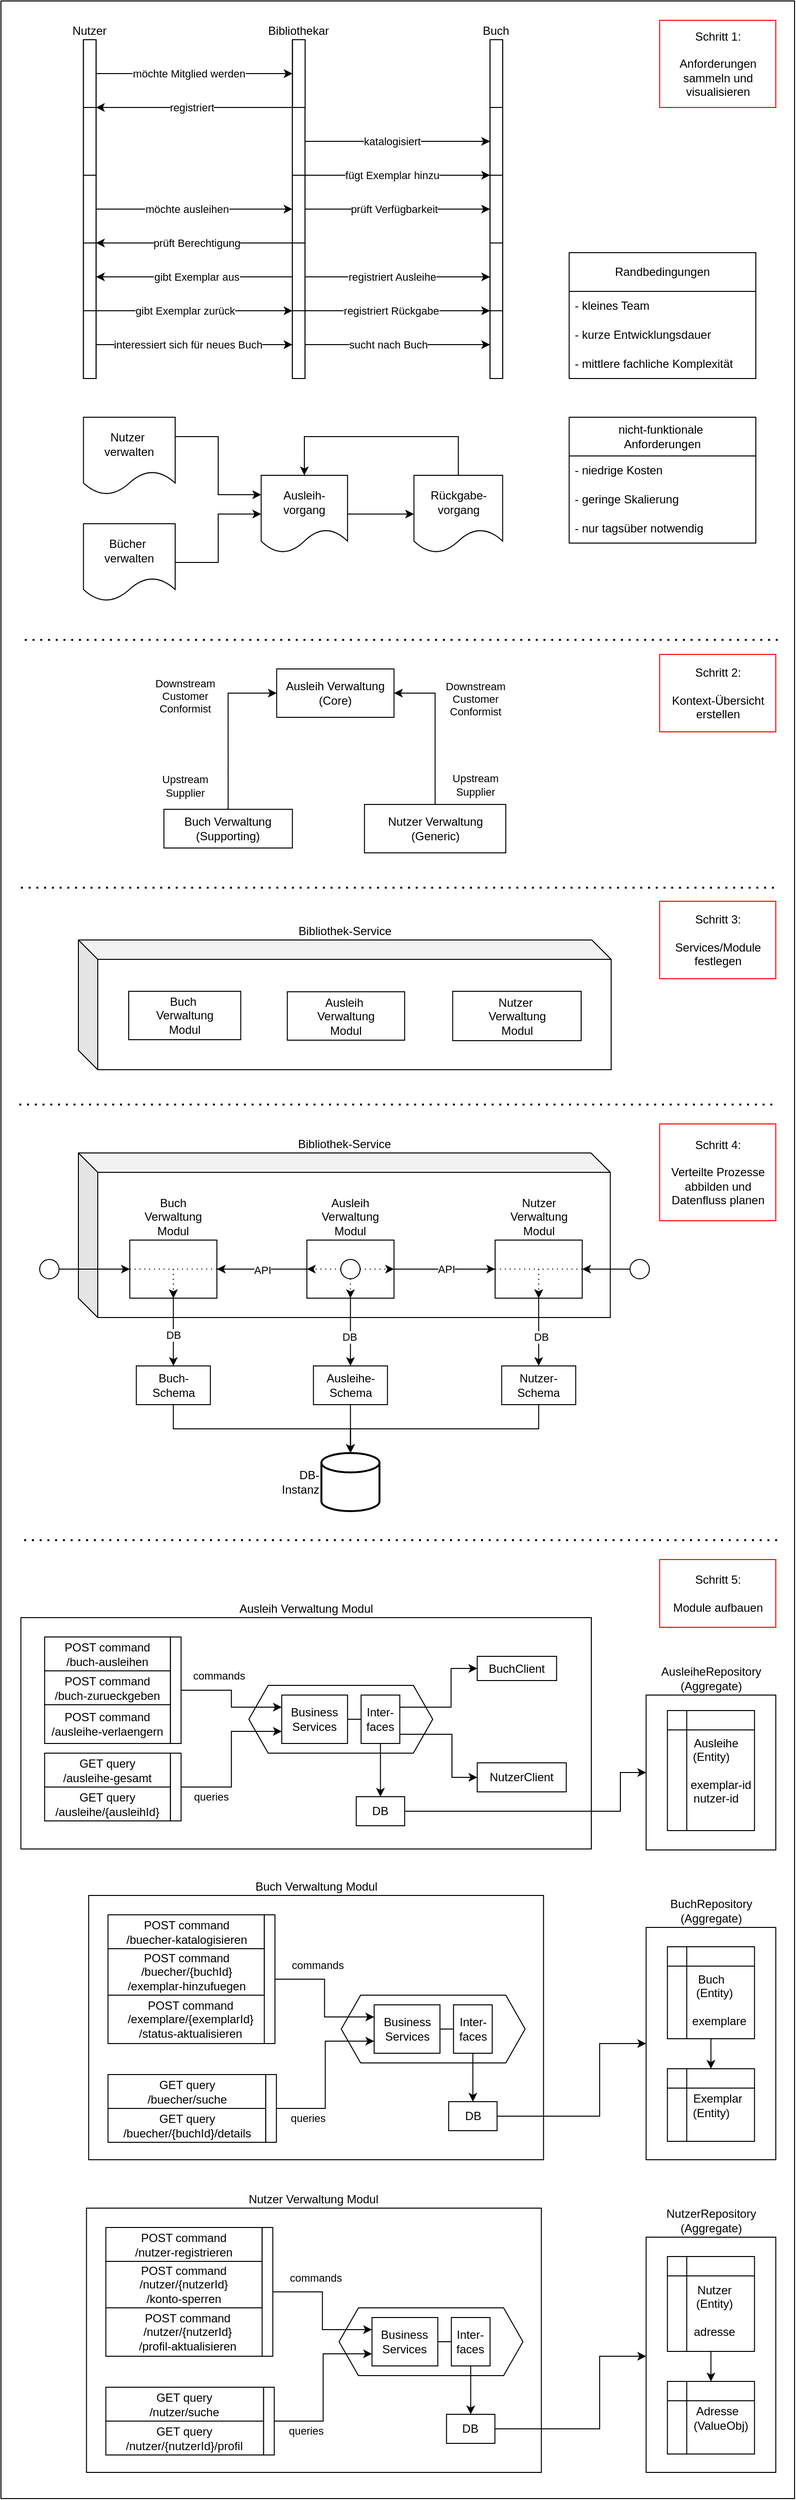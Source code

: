 <mxfile version="27.0.9">
  <diagram name="Seite-1" id="NrbdtOU8l5xmAe7ymhUr">
    <mxGraphModel dx="1175" dy="1814" grid="1" gridSize="10" guides="1" tooltips="1" connect="1" arrows="1" fold="1" page="1" pageScale="1" pageWidth="827" pageHeight="1169" math="0" shadow="0">
      <root>
        <mxCell id="0" />
        <mxCell id="1" parent="0" />
        <mxCell id="t6_2mkgw9vR1zd375Xhe-1" value="" style="rounded=0;whiteSpace=wrap;html=1;" parent="1" vertex="1">
          <mxGeometry y="-1169" width="820" height="2580" as="geometry" />
        </mxCell>
        <mxCell id="w5Mls8OqcdyyTyQjcWWt-144" value="Ausleih Verwaltung Modul" style="rounded=0;whiteSpace=wrap;html=1;labelPosition=center;verticalLabelPosition=top;align=center;verticalAlign=bottom;strokeColor=light-dark(#000000,#0000FF);" parent="1" vertex="1">
          <mxGeometry x="20.62" y="501" width="589.38" height="239" as="geometry" />
        </mxCell>
        <mxCell id="w5Mls8OqcdyyTyQjcWWt-42" value="" style="endArrow=none;dashed=1;html=1;dashPattern=1 3;strokeWidth=2;rounded=0;" parent="1" edge="1">
          <mxGeometry width="50" height="50" relative="1" as="geometry">
            <mxPoint x="20.62" y="-253" as="sourcePoint" />
            <mxPoint x="800.62" y="-253" as="targetPoint" />
          </mxGeometry>
        </mxCell>
        <mxCell id="w5Mls8OqcdyyTyQjcWWt-47" value="Bibliothek-Service" style="shape=cube;whiteSpace=wrap;html=1;boundedLbl=1;backgroundOutline=1;darkOpacity=0.05;darkOpacity2=0.1;labelPosition=center;verticalLabelPosition=top;align=center;verticalAlign=bottom;" parent="1" vertex="1">
          <mxGeometry x="80" y="-199" width="550.5" height="134" as="geometry" />
        </mxCell>
        <mxCell id="w5Mls8OqcdyyTyQjcWWt-52" value="&lt;div&gt;Schritt 1:&lt;/div&gt;&lt;div&gt;&lt;br&gt;&lt;/div&gt;Anforderungen sammeln und visualisieren" style="rounded=0;whiteSpace=wrap;html=1;strokeColor=#FF0000;" parent="1" vertex="1">
          <mxGeometry x="680.62" y="-1149" width="120" height="90" as="geometry" />
        </mxCell>
        <mxCell id="w5Mls8OqcdyyTyQjcWWt-53" value="&lt;div&gt;Schritt 2:&lt;/div&gt;&lt;div&gt;&lt;br&gt;&lt;/div&gt;Kontext-Übersicht erstellen" style="rounded=0;whiteSpace=wrap;html=1;strokeColor=#FF0000;" parent="1" vertex="1">
          <mxGeometry x="680.62" y="-494" width="120" height="80" as="geometry" />
        </mxCell>
        <mxCell id="w5Mls8OqcdyyTyQjcWWt-54" value="Schritt 3:&lt;div&gt;&lt;br&gt;&lt;div&gt;Services/Module&lt;div&gt;festlegen&lt;/div&gt;&lt;/div&gt;&lt;/div&gt;" style="rounded=0;whiteSpace=wrap;html=1;strokeColor=#FF0000;" parent="1" vertex="1">
          <mxGeometry x="680.62" y="-239" width="120" height="80" as="geometry" />
        </mxCell>
        <mxCell id="w5Mls8OqcdyyTyQjcWWt-58" value="Ausleih&amp;nbsp;&lt;div&gt;&lt;span style=&quot;background-color: transparent; color: light-dark(rgb(0, 0, 0), rgb(255, 255, 255));&quot;&gt;Verwaltung&lt;/span&gt;&lt;div&gt;&lt;span style=&quot;background-color: transparent; color: light-dark(rgb(0, 0, 0), rgb(255, 255, 255));&quot;&gt;Modul&lt;/span&gt;&lt;/div&gt;&lt;/div&gt;" style="rounded=0;whiteSpace=wrap;html=1;labelPosition=center;verticalLabelPosition=middle;align=center;verticalAlign=middle;strokeColor=light-dark(#000000,#0433FF);" parent="1" vertex="1">
          <mxGeometry x="295.87" y="-145.5" width="121.25" height="50" as="geometry" />
        </mxCell>
        <mxCell id="w5Mls8OqcdyyTyQjcWWt-59" value="Buch&amp;nbsp;&lt;div&gt;Verwaltung&lt;div&gt;Modul&lt;/div&gt;&lt;/div&gt;" style="rounded=0;whiteSpace=wrap;html=1;labelPosition=center;verticalLabelPosition=middle;align=center;verticalAlign=middle;strokeColor=light-dark(#000000,#0433FF);" parent="1" vertex="1">
          <mxGeometry x="131.99" y="-146" width="115.75" height="50" as="geometry" />
        </mxCell>
        <mxCell id="w5Mls8OqcdyyTyQjcWWt-124" value="" style="shape=hexagon;perimeter=hexagonPerimeter2;whiteSpace=wrap;html=1;fixedSize=1;" parent="1" vertex="1">
          <mxGeometry x="256.12" y="571" width="190" height="70" as="geometry" />
        </mxCell>
        <mxCell id="w5Mls8OqcdyyTyQjcWWt-125" value="&lt;span style=&quot;background-color: transparent; color: light-dark(rgb(0, 0, 0), rgb(255, 255, 255));&quot;&gt;BuchClient&lt;/span&gt;" style="rounded=0;whiteSpace=wrap;html=1;labelPosition=center;verticalLabelPosition=middle;align=center;verticalAlign=middle;strokeColor=light-dark(#000000,#FF8000);" parent="1" vertex="1">
          <mxGeometry x="492.13" y="541" width="82" height="25" as="geometry" />
        </mxCell>
        <mxCell id="w5Mls8OqcdyyTyQjcWWt-156" style="edgeStyle=orthogonalEdgeStyle;rounded=0;orthogonalLoop=1;jettySize=auto;html=1;exitX=1;exitY=0.5;exitDx=0;exitDy=0;entryX=0;entryY=0.5;entryDx=0;entryDy=0;endArrow=none;startFill=0;" parent="1" source="w5Mls8OqcdyyTyQjcWWt-126" target="w5Mls8OqcdyyTyQjcWWt-155" edge="1">
          <mxGeometry relative="1" as="geometry" />
        </mxCell>
        <mxCell id="w5Mls8OqcdyyTyQjcWWt-126" value="Business&lt;div&gt;Services&lt;/div&gt;" style="rounded=0;whiteSpace=wrap;html=1;labelPosition=center;verticalLabelPosition=middle;align=center;verticalAlign=middle;strokeColor=light-dark(#000000,#009900);" parent="1" vertex="1">
          <mxGeometry x="290.12" y="581" width="68" height="50" as="geometry" />
        </mxCell>
        <mxCell id="w5Mls8OqcdyyTyQjcWWt-127" value="&lt;span style=&quot;background-color: transparent; color: light-dark(rgb(0, 0, 0), rgb(255, 255, 255));&quot;&gt;NutzerClient&lt;/span&gt;" style="rounded=0;whiteSpace=wrap;html=1;labelPosition=center;verticalLabelPosition=middle;align=center;verticalAlign=middle;strokeColor=light-dark(#000000,#FF8000);" parent="1" vertex="1">
          <mxGeometry x="492.13" y="651" width="92" height="30" as="geometry" />
        </mxCell>
        <mxCell id="w5Mls8OqcdyyTyQjcWWt-128" value="POST command&lt;div&gt;/buch-ausleihen&lt;/div&gt;" style="rounded=0;whiteSpace=wrap;html=1;labelPosition=center;verticalLabelPosition=middle;align=center;verticalAlign=middle;strokeColor=light-dark(#000000,#FF8000);" parent="1" vertex="1">
          <mxGeometry x="45.12" y="521" width="130" height="35" as="geometry" />
        </mxCell>
        <mxCell id="w5Mls8OqcdyyTyQjcWWt-129" value="POST command&lt;div&gt;/buch-zurueckgeben&lt;/div&gt;" style="rounded=0;whiteSpace=wrap;html=1;labelPosition=center;verticalLabelPosition=middle;align=center;verticalAlign=middle;strokeColor=light-dark(#000000,#FF8000);" parent="1" vertex="1">
          <mxGeometry x="45.12" y="556" width="130" height="35" as="geometry" />
        </mxCell>
        <mxCell id="w5Mls8OqcdyyTyQjcWWt-130" value="POST command&lt;div&gt;/ausleihe-verlaengern&lt;/div&gt;" style="rounded=0;whiteSpace=wrap;html=1;labelPosition=center;verticalLabelPosition=middle;align=center;verticalAlign=middle;strokeColor=light-dark(#000000,#FF8000);" parent="1" vertex="1">
          <mxGeometry x="45.12" y="591" width="130" height="40" as="geometry" />
        </mxCell>
        <mxCell id="w5Mls8OqcdyyTyQjcWWt-131" value="Bibliothek-Service" style="shape=cube;whiteSpace=wrap;html=1;boundedLbl=1;backgroundOutline=1;darkOpacity=0.05;darkOpacity2=0.1;labelPosition=center;verticalLabelPosition=top;align=center;verticalAlign=bottom;" parent="1" vertex="1">
          <mxGeometry x="80" y="21" width="549.62" height="170" as="geometry" />
        </mxCell>
        <mxCell id="w5Mls8OqcdyyTyQjcWWt-132" value="Buch&lt;br&gt;&lt;div&gt;Verwaltung&lt;/div&gt;&lt;div&gt;Modul&lt;/div&gt;" style="rounded=0;whiteSpace=wrap;html=1;labelPosition=center;verticalLabelPosition=top;align=center;verticalAlign=bottom;strokeColor=light-dark(#000000,#0000FF);" parent="1" vertex="1">
          <mxGeometry x="133.12" y="111" width="90" height="60" as="geometry" />
        </mxCell>
        <mxCell id="w5Mls8OqcdyyTyQjcWWt-246" style="edgeStyle=orthogonalEdgeStyle;rounded=0;orthogonalLoop=1;jettySize=auto;html=1;exitX=0.5;exitY=1;exitDx=0;exitDy=0;" parent="1" source="w5Mls8OqcdyyTyQjcWWt-132" target="w5Mls8OqcdyyTyQjcWWt-243" edge="1">
          <mxGeometry relative="1" as="geometry">
            <mxPoint x="178.12" y="161" as="sourcePoint" />
          </mxGeometry>
        </mxCell>
        <mxCell id="fQpKugwgWLpJsrm_qUEb-1" value="DB" style="edgeLabel;html=1;align=center;verticalAlign=middle;resizable=0;points=[];" parent="w5Mls8OqcdyyTyQjcWWt-246" vertex="1" connectable="0">
          <mxGeometry x="0.085" relative="1" as="geometry">
            <mxPoint as="offset" />
          </mxGeometry>
        </mxCell>
        <mxCell id="DscPlhJvSaXu9XnttPqb-3" style="edgeStyle=orthogonalEdgeStyle;rounded=0;orthogonalLoop=1;jettySize=auto;html=1;exitX=0;exitY=0.5;exitDx=0;exitDy=0;entryX=1;entryY=0.5;entryDx=0;entryDy=0;" parent="1" source="w5Mls8OqcdyyTyQjcWWt-134" target="w5Mls8OqcdyyTyQjcWWt-132" edge="1">
          <mxGeometry relative="1" as="geometry" />
        </mxCell>
        <mxCell id="DscPlhJvSaXu9XnttPqb-4" value="API" style="edgeLabel;html=1;align=center;verticalAlign=middle;resizable=0;points=[];" parent="DscPlhJvSaXu9XnttPqb-3" vertex="1" connectable="0">
          <mxGeometry x="-0.015" y="1" relative="1" as="geometry">
            <mxPoint as="offset" />
          </mxGeometry>
        </mxCell>
        <mxCell id="DscPlhJvSaXu9XnttPqb-5" style="edgeStyle=orthogonalEdgeStyle;rounded=0;orthogonalLoop=1;jettySize=auto;html=1;exitX=0.5;exitY=1;exitDx=0;exitDy=0;entryX=0.5;entryY=0;entryDx=0;entryDy=0;" parent="1" source="w5Mls8OqcdyyTyQjcWWt-134" target="w5Mls8OqcdyyTyQjcWWt-242" edge="1">
          <mxGeometry relative="1" as="geometry" />
        </mxCell>
        <mxCell id="fQpKugwgWLpJsrm_qUEb-2" value="DB" style="edgeLabel;html=1;align=center;verticalAlign=middle;resizable=0;points=[];" parent="DscPlhJvSaXu9XnttPqb-5" vertex="1" connectable="0">
          <mxGeometry x="0.139" y="-1" relative="1" as="geometry">
            <mxPoint as="offset" />
          </mxGeometry>
        </mxCell>
        <mxCell id="DscPlhJvSaXu9XnttPqb-6" style="edgeStyle=orthogonalEdgeStyle;rounded=0;orthogonalLoop=1;jettySize=auto;html=1;exitX=1;exitY=0.5;exitDx=0;exitDy=0;entryX=0;entryY=0.5;entryDx=0;entryDy=0;" parent="1" source="w5Mls8OqcdyyTyQjcWWt-134" target="w5Mls8OqcdyyTyQjcWWt-136" edge="1">
          <mxGeometry relative="1" as="geometry" />
        </mxCell>
        <mxCell id="DscPlhJvSaXu9XnttPqb-7" value="API" style="edgeLabel;html=1;align=center;verticalAlign=middle;resizable=0;points=[];" parent="DscPlhJvSaXu9XnttPqb-6" vertex="1" connectable="0">
          <mxGeometry x="0.103" relative="1" as="geometry">
            <mxPoint x="-4" as="offset" />
          </mxGeometry>
        </mxCell>
        <mxCell id="w5Mls8OqcdyyTyQjcWWt-134" value="&lt;div&gt;&lt;br&gt;&lt;/div&gt;Ausleih Verwaltung&lt;div&gt;Modul&lt;/div&gt;" style="rounded=0;whiteSpace=wrap;html=1;labelPosition=center;verticalLabelPosition=top;align=center;verticalAlign=bottom;strokeColor=light-dark(#000000,#0000FF);" parent="1" vertex="1">
          <mxGeometry x="316.12" y="111" width="90" height="60" as="geometry" />
        </mxCell>
        <mxCell id="w5Mls8OqcdyyTyQjcWWt-136" value="Nutzer&lt;div&gt;Verwaltung&lt;/div&gt;&lt;div&gt;Modul&lt;/div&gt;" style="rounded=0;whiteSpace=wrap;html=1;labelPosition=center;verticalLabelPosition=top;align=center;verticalAlign=bottom;strokeColor=light-dark(#000000,#0000FF);" parent="1" vertex="1">
          <mxGeometry x="510.62" y="111" width="90" height="60" as="geometry" />
        </mxCell>
        <mxCell id="w5Mls8OqcdyyTyQjcWWt-247" style="edgeStyle=orthogonalEdgeStyle;rounded=0;orthogonalLoop=1;jettySize=auto;html=1;exitX=0.5;exitY=1;exitDx=0;exitDy=0;entryX=0.5;entryY=0;entryDx=0;entryDy=0;" parent="1" source="w5Mls8OqcdyyTyQjcWWt-136" target="w5Mls8OqcdyyTyQjcWWt-244" edge="1">
          <mxGeometry relative="1" as="geometry">
            <mxPoint x="555.62" y="161" as="sourcePoint" />
          </mxGeometry>
        </mxCell>
        <mxCell id="fQpKugwgWLpJsrm_qUEb-3" value="DB" style="edgeLabel;html=1;align=center;verticalAlign=middle;resizable=0;points=[];" parent="w5Mls8OqcdyyTyQjcWWt-247" vertex="1" connectable="0">
          <mxGeometry x="0.139" y="2" relative="1" as="geometry">
            <mxPoint as="offset" />
          </mxGeometry>
        </mxCell>
        <mxCell id="w5Mls8OqcdyyTyQjcWWt-138" value="DB-&lt;div&gt;Instanz&lt;/div&gt;" style="strokeWidth=2;html=1;shape=mxgraph.flowchart.database;whiteSpace=wrap;labelPosition=left;verticalLabelPosition=middle;align=right;verticalAlign=middle;" parent="1" vertex="1">
          <mxGeometry x="331.12" y="331" width="60" height="60" as="geometry" />
        </mxCell>
        <mxCell id="w5Mls8OqcdyyTyQjcWWt-145" value="GET query&lt;div&gt;/ausleihe-gesamt&lt;/div&gt;" style="rounded=0;whiteSpace=wrap;html=1;labelPosition=center;verticalLabelPosition=middle;align=center;verticalAlign=middle;strokeColor=light-dark(#000000,#FF8000);" parent="1" vertex="1">
          <mxGeometry x="45.12" y="641" width="130" height="35" as="geometry" />
        </mxCell>
        <mxCell id="w5Mls8OqcdyyTyQjcWWt-146" value="GET query&lt;div&gt;/ausleihe/{ausleihId}&lt;/div&gt;" style="rounded=0;whiteSpace=wrap;html=1;labelPosition=center;verticalLabelPosition=middle;align=center;verticalAlign=middle;strokeColor=light-dark(#000000,#FF8000);" parent="1" vertex="1">
          <mxGeometry x="45.12" y="676" width="130" height="35" as="geometry" />
        </mxCell>
        <mxCell id="w5Mls8OqcdyyTyQjcWWt-148" style="edgeStyle=orthogonalEdgeStyle;rounded=0;orthogonalLoop=1;jettySize=auto;html=1;exitX=1;exitY=0.5;exitDx=0;exitDy=0;entryX=0;entryY=0.25;entryDx=0;entryDy=0;" parent="1" source="w5Mls8OqcdyyTyQjcWWt-147" target="w5Mls8OqcdyyTyQjcWWt-126" edge="1">
          <mxGeometry relative="1" as="geometry" />
        </mxCell>
        <mxCell id="w5Mls8OqcdyyTyQjcWWt-151" value="commands" style="edgeLabel;html=1;align=center;verticalAlign=middle;resizable=0;points=[];" parent="w5Mls8OqcdyyTyQjcWWt-148" vertex="1" connectable="0">
          <mxGeometry x="-0.5" y="-1" relative="1" as="geometry">
            <mxPoint x="8" y="-16" as="offset" />
          </mxGeometry>
        </mxCell>
        <mxCell id="w5Mls8OqcdyyTyQjcWWt-147" value="" style="rounded=0;whiteSpace=wrap;html=1;labelPosition=center;verticalLabelPosition=middle;align=center;verticalAlign=middle;strokeColor=light-dark(#000000,#FF8000);" parent="1" vertex="1">
          <mxGeometry x="175.12" y="521" width="11" height="110" as="geometry" />
        </mxCell>
        <mxCell id="w5Mls8OqcdyyTyQjcWWt-150" style="edgeStyle=orthogonalEdgeStyle;rounded=0;orthogonalLoop=1;jettySize=auto;html=1;exitX=1;exitY=0.5;exitDx=0;exitDy=0;entryX=0;entryY=0.75;entryDx=0;entryDy=0;" parent="1" source="w5Mls8OqcdyyTyQjcWWt-149" target="w5Mls8OqcdyyTyQjcWWt-126" edge="1">
          <mxGeometry relative="1" as="geometry" />
        </mxCell>
        <mxCell id="w5Mls8OqcdyyTyQjcWWt-152" value="queries" style="edgeLabel;html=1;align=center;verticalAlign=middle;resizable=0;points=[];" parent="w5Mls8OqcdyyTyQjcWWt-150" vertex="1" connectable="0">
          <mxGeometry x="-0.616" y="1" relative="1" as="geometry">
            <mxPoint y="11" as="offset" />
          </mxGeometry>
        </mxCell>
        <mxCell id="w5Mls8OqcdyyTyQjcWWt-149" value="" style="rounded=0;whiteSpace=wrap;html=1;labelPosition=center;verticalLabelPosition=middle;align=center;verticalAlign=middle;strokeColor=light-dark(#000000,#FF8000);" parent="1" vertex="1">
          <mxGeometry x="175.12" y="641" width="11" height="70" as="geometry" />
        </mxCell>
        <mxCell id="w5Mls8OqcdyyTyQjcWWt-159" style="edgeStyle=orthogonalEdgeStyle;rounded=0;orthogonalLoop=1;jettySize=auto;html=1;exitX=0.5;exitY=1;exitDx=0;exitDy=0;entryX=0.5;entryY=0;entryDx=0;entryDy=0;" parent="1" source="w5Mls8OqcdyyTyQjcWWt-155" target="w5Mls8OqcdyyTyQjcWWt-157" edge="1">
          <mxGeometry relative="1" as="geometry" />
        </mxCell>
        <mxCell id="w5Mls8OqcdyyTyQjcWWt-155" value="Inter-&lt;div&gt;faces&lt;/div&gt;" style="rounded=0;whiteSpace=wrap;html=1;labelPosition=center;verticalLabelPosition=middle;align=center;verticalAlign=middle;strokeColor=light-dark(#000000,#009900);" parent="1" vertex="1">
          <mxGeometry x="372.12" y="581" width="40" height="50" as="geometry" />
        </mxCell>
        <mxCell id="w5Mls8OqcdyyTyQjcWWt-241" style="edgeStyle=orthogonalEdgeStyle;rounded=0;orthogonalLoop=1;jettySize=auto;html=1;exitX=1;exitY=0.5;exitDx=0;exitDy=0;entryX=0;entryY=0.5;entryDx=0;entryDy=0;" parent="1" source="w5Mls8OqcdyyTyQjcWWt-157" target="w5Mls8OqcdyyTyQjcWWt-220" edge="1">
          <mxGeometry relative="1" as="geometry">
            <Array as="points">
              <mxPoint x="640" y="701" />
              <mxPoint x="640" y="661" />
            </Array>
          </mxGeometry>
        </mxCell>
        <mxCell id="w5Mls8OqcdyyTyQjcWWt-157" value="DB" style="rounded=0;whiteSpace=wrap;html=1;labelPosition=center;verticalLabelPosition=middle;align=center;verticalAlign=middle;strokeColor=light-dark(#000000,#FF8000);" parent="1" vertex="1">
          <mxGeometry x="367.12" y="686" width="50" height="30" as="geometry" />
        </mxCell>
        <mxCell id="w5Mls8OqcdyyTyQjcWWt-123" style="edgeStyle=orthogonalEdgeStyle;rounded=0;orthogonalLoop=1;jettySize=auto;html=1;exitX=1;exitY=0.75;exitDx=0;exitDy=0;entryX=0;entryY=0.5;entryDx=0;entryDy=0;" parent="1" edge="1" target="w5Mls8OqcdyyTyQjcWWt-127">
          <mxGeometry relative="1" as="geometry">
            <Array as="points">
              <mxPoint x="466" y="622" />
              <mxPoint x="466" y="666" />
            </Array>
            <mxPoint x="412.12" y="621.5" as="sourcePoint" />
            <mxPoint x="505.12" y="669" as="targetPoint" />
          </mxGeometry>
        </mxCell>
        <mxCell id="w5Mls8OqcdyyTyQjcWWt-122" style="edgeStyle=orthogonalEdgeStyle;rounded=0;orthogonalLoop=1;jettySize=auto;html=1;exitX=1;exitY=0.25;exitDx=0;exitDy=0;entryX=0;entryY=0.5;entryDx=0;entryDy=0;" parent="1" source="w5Mls8OqcdyyTyQjcWWt-155" target="w5Mls8OqcdyyTyQjcWWt-125" edge="1">
          <mxGeometry relative="1" as="geometry">
            <Array as="points">
              <mxPoint x="465.12" y="594" />
              <mxPoint x="465.12" y="554" />
            </Array>
          </mxGeometry>
        </mxCell>
        <mxCell id="w5Mls8OqcdyyTyQjcWWt-160" value="Buch Verwaltung Modul" style="rounded=0;whiteSpace=wrap;html=1;labelPosition=center;verticalLabelPosition=top;align=center;verticalAlign=bottom;strokeColor=light-dark(#000000,#0000FF);" parent="1" vertex="1">
          <mxGeometry x="90.62" y="788" width="470" height="273" as="geometry" />
        </mxCell>
        <mxCell id="w5Mls8OqcdyyTyQjcWWt-161" value="" style="shape=hexagon;perimeter=hexagonPerimeter2;whiteSpace=wrap;html=1;fixedSize=1;" parent="1" vertex="1">
          <mxGeometry x="351.62" y="891" width="190" height="70" as="geometry" />
        </mxCell>
        <mxCell id="w5Mls8OqcdyyTyQjcWWt-163" style="edgeStyle=orthogonalEdgeStyle;rounded=0;orthogonalLoop=1;jettySize=auto;html=1;exitX=1;exitY=0.5;exitDx=0;exitDy=0;entryX=0;entryY=0.5;entryDx=0;entryDy=0;endArrow=none;startFill=0;" parent="1" source="w5Mls8OqcdyyTyQjcWWt-164" target="w5Mls8OqcdyyTyQjcWWt-179" edge="1">
          <mxGeometry relative="1" as="geometry" />
        </mxCell>
        <mxCell id="w5Mls8OqcdyyTyQjcWWt-164" value="Business&lt;div&gt;Services&lt;/div&gt;" style="rounded=0;whiteSpace=wrap;html=1;labelPosition=center;verticalLabelPosition=middle;align=center;verticalAlign=middle;strokeColor=light-dark(#000000,#009900);" parent="1" vertex="1">
          <mxGeometry x="385.62" y="901" width="68" height="50" as="geometry" />
        </mxCell>
        <mxCell id="w5Mls8OqcdyyTyQjcWWt-166" value="POST command&lt;div&gt;/buecher-katalogisieren&lt;/div&gt;" style="rounded=0;whiteSpace=wrap;html=1;labelPosition=center;verticalLabelPosition=middle;align=center;verticalAlign=middle;strokeColor=light-dark(#000000,#FF8000);" parent="1" vertex="1">
          <mxGeometry x="110.62" y="808" width="161.5" height="35" as="geometry" />
        </mxCell>
        <mxCell id="w5Mls8OqcdyyTyQjcWWt-167" value="POST command&lt;div&gt;/buecher/{buchId}&lt;/div&gt;&lt;div&gt;/exemplar-hinzufuegen&lt;/div&gt;" style="rounded=0;whiteSpace=wrap;html=1;labelPosition=center;verticalLabelPosition=middle;align=center;verticalAlign=middle;strokeColor=light-dark(#000000,#FF8000);" parent="1" vertex="1">
          <mxGeometry x="110.62" y="843" width="161.5" height="48" as="geometry" />
        </mxCell>
        <mxCell id="w5Mls8OqcdyyTyQjcWWt-168" value="POST command&lt;div&gt;/exemplare/{exemplarId}&lt;/div&gt;&lt;div&gt;/status-aktualisieren&lt;/div&gt;" style="rounded=0;whiteSpace=wrap;html=1;labelPosition=center;verticalLabelPosition=middle;align=center;verticalAlign=middle;strokeColor=light-dark(#000000,#FF8000);" parent="1" vertex="1">
          <mxGeometry x="110.62" y="891" width="170" height="50" as="geometry" />
        </mxCell>
        <mxCell id="w5Mls8OqcdyyTyQjcWWt-169" value="GET query&lt;div&gt;/buecher/suche&lt;/div&gt;" style="rounded=0;whiteSpace=wrap;html=1;labelPosition=center;verticalLabelPosition=middle;align=center;verticalAlign=middle;strokeColor=light-dark(#000000,#FF8000);" parent="1" vertex="1">
          <mxGeometry x="110.62" y="973" width="163" height="35" as="geometry" />
        </mxCell>
        <mxCell id="w5Mls8OqcdyyTyQjcWWt-170" value="GET query&lt;div&gt;/buecher/{buchId}/details&lt;/div&gt;" style="rounded=0;whiteSpace=wrap;html=1;labelPosition=center;verticalLabelPosition=middle;align=center;verticalAlign=middle;strokeColor=light-dark(#000000,#FF8000);" parent="1" vertex="1">
          <mxGeometry x="110.62" y="1008" width="163" height="35" as="geometry" />
        </mxCell>
        <mxCell id="w5Mls8OqcdyyTyQjcWWt-171" style="edgeStyle=orthogonalEdgeStyle;rounded=0;orthogonalLoop=1;jettySize=auto;html=1;exitX=1;exitY=0.5;exitDx=0;exitDy=0;entryX=0;entryY=0.25;entryDx=0;entryDy=0;" parent="1" source="w5Mls8OqcdyyTyQjcWWt-173" target="w5Mls8OqcdyyTyQjcWWt-164" edge="1">
          <mxGeometry relative="1" as="geometry" />
        </mxCell>
        <mxCell id="w5Mls8OqcdyyTyQjcWWt-172" value="commands" style="edgeLabel;html=1;align=center;verticalAlign=middle;resizable=0;points=[];" parent="w5Mls8OqcdyyTyQjcWWt-171" vertex="1" connectable="0">
          <mxGeometry x="-0.5" y="-1" relative="1" as="geometry">
            <mxPoint x="8" y="-16" as="offset" />
          </mxGeometry>
        </mxCell>
        <mxCell id="w5Mls8OqcdyyTyQjcWWt-173" value="" style="rounded=0;whiteSpace=wrap;html=1;labelPosition=center;verticalLabelPosition=middle;align=center;verticalAlign=middle;strokeColor=light-dark(#000000,#FF8000);" parent="1" vertex="1">
          <mxGeometry x="272.12" y="808" width="11" height="133" as="geometry" />
        </mxCell>
        <mxCell id="w5Mls8OqcdyyTyQjcWWt-174" style="edgeStyle=orthogonalEdgeStyle;rounded=0;orthogonalLoop=1;jettySize=auto;html=1;exitX=1;exitY=0.5;exitDx=0;exitDy=0;entryX=0;entryY=0.75;entryDx=0;entryDy=0;" parent="1" source="w5Mls8OqcdyyTyQjcWWt-176" target="w5Mls8OqcdyyTyQjcWWt-164" edge="1">
          <mxGeometry relative="1" as="geometry" />
        </mxCell>
        <mxCell id="w5Mls8OqcdyyTyQjcWWt-175" value="queries" style="edgeLabel;html=1;align=center;verticalAlign=middle;resizable=0;points=[];" parent="w5Mls8OqcdyyTyQjcWWt-174" vertex="1" connectable="0">
          <mxGeometry x="-0.616" y="1" relative="1" as="geometry">
            <mxPoint y="11" as="offset" />
          </mxGeometry>
        </mxCell>
        <mxCell id="w5Mls8OqcdyyTyQjcWWt-176" value="" style="rounded=0;whiteSpace=wrap;html=1;labelPosition=center;verticalLabelPosition=middle;align=center;verticalAlign=middle;strokeColor=light-dark(#000000,#FF8000);" parent="1" vertex="1">
          <mxGeometry x="273.62" y="973" width="11" height="70" as="geometry" />
        </mxCell>
        <mxCell id="w5Mls8OqcdyyTyQjcWWt-178" style="edgeStyle=orthogonalEdgeStyle;rounded=0;orthogonalLoop=1;jettySize=auto;html=1;exitX=0.5;exitY=1;exitDx=0;exitDy=0;entryX=0.5;entryY=0;entryDx=0;entryDy=0;" parent="1" source="w5Mls8OqcdyyTyQjcWWt-179" target="w5Mls8OqcdyyTyQjcWWt-180" edge="1">
          <mxGeometry relative="1" as="geometry" />
        </mxCell>
        <mxCell id="w5Mls8OqcdyyTyQjcWWt-179" value="Inter-&lt;div&gt;faces&lt;/div&gt;" style="rounded=0;whiteSpace=wrap;html=1;labelPosition=center;verticalLabelPosition=middle;align=center;verticalAlign=middle;strokeColor=light-dark(#000000,#009900);" parent="1" vertex="1">
          <mxGeometry x="467.62" y="901" width="40" height="50" as="geometry" />
        </mxCell>
        <mxCell id="w5Mls8OqcdyyTyQjcWWt-234" style="edgeStyle=orthogonalEdgeStyle;rounded=0;orthogonalLoop=1;jettySize=auto;html=1;exitX=1;exitY=0.5;exitDx=0;exitDy=0;entryX=0;entryY=0.5;entryDx=0;entryDy=0;" parent="1" source="w5Mls8OqcdyyTyQjcWWt-180" target="w5Mls8OqcdyyTyQjcWWt-226" edge="1">
          <mxGeometry relative="1" as="geometry">
            <Array as="points">
              <mxPoint x="618.62" y="1016" />
              <mxPoint x="618.62" y="941" />
            </Array>
          </mxGeometry>
        </mxCell>
        <mxCell id="w5Mls8OqcdyyTyQjcWWt-180" value="DB" style="rounded=0;whiteSpace=wrap;html=1;labelPosition=center;verticalLabelPosition=middle;align=center;verticalAlign=middle;strokeColor=light-dark(#000000,#FF8000);" parent="1" vertex="1">
          <mxGeometry x="462.62" y="1001" width="50" height="30" as="geometry" />
        </mxCell>
        <mxCell id="w5Mls8OqcdyyTyQjcWWt-202" value="Nutzer Verwaltung Modul" style="rounded=0;whiteSpace=wrap;html=1;labelPosition=center;verticalLabelPosition=top;align=center;verticalAlign=bottom;strokeColor=light-dark(#000000,#0000FF);" parent="1" vertex="1">
          <mxGeometry x="88.37" y="1111" width="470" height="273" as="geometry" />
        </mxCell>
        <mxCell id="w5Mls8OqcdyyTyQjcWWt-203" value="" style="shape=hexagon;perimeter=hexagonPerimeter2;whiteSpace=wrap;html=1;fixedSize=1;" parent="1" vertex="1">
          <mxGeometry x="349.37" y="1214" width="190" height="70" as="geometry" />
        </mxCell>
        <mxCell id="w5Mls8OqcdyyTyQjcWWt-204" style="edgeStyle=orthogonalEdgeStyle;rounded=0;orthogonalLoop=1;jettySize=auto;html=1;exitX=1;exitY=0.5;exitDx=0;exitDy=0;entryX=0;entryY=0.5;entryDx=0;entryDy=0;endArrow=none;startFill=0;" parent="1" source="w5Mls8OqcdyyTyQjcWWt-205" target="w5Mls8OqcdyyTyQjcWWt-218" edge="1">
          <mxGeometry relative="1" as="geometry" />
        </mxCell>
        <mxCell id="w5Mls8OqcdyyTyQjcWWt-205" value="Business&lt;div&gt;Services&lt;/div&gt;" style="rounded=0;whiteSpace=wrap;html=1;labelPosition=center;verticalLabelPosition=middle;align=center;verticalAlign=middle;strokeColor=light-dark(#000000,#009900);" parent="1" vertex="1">
          <mxGeometry x="383.37" y="1224" width="68" height="50" as="geometry" />
        </mxCell>
        <mxCell id="w5Mls8OqcdyyTyQjcWWt-206" value="POST command&lt;div&gt;/nutzer-registrieren&lt;/div&gt;" style="rounded=0;whiteSpace=wrap;html=1;labelPosition=center;verticalLabelPosition=middle;align=center;verticalAlign=middle;strokeColor=light-dark(#000000,#FF8000);" parent="1" vertex="1">
          <mxGeometry x="108.37" y="1131" width="161.5" height="35" as="geometry" />
        </mxCell>
        <mxCell id="w5Mls8OqcdyyTyQjcWWt-207" value="POST command&lt;div&gt;/nutzer/{nutzerId}&lt;/div&gt;&lt;div&gt;/konto-sperren&lt;/div&gt;" style="rounded=0;whiteSpace=wrap;html=1;labelPosition=center;verticalLabelPosition=middle;align=center;verticalAlign=middle;strokeColor=light-dark(#000000,#FF8000);" parent="1" vertex="1">
          <mxGeometry x="108.37" y="1166" width="161.5" height="48" as="geometry" />
        </mxCell>
        <mxCell id="w5Mls8OqcdyyTyQjcWWt-208" value="POST command&lt;div&gt;/nutzer/{nutzerId}&lt;/div&gt;&lt;div&gt;/profil-aktualisieren&lt;/div&gt;" style="rounded=0;whiteSpace=wrap;html=1;labelPosition=center;verticalLabelPosition=middle;align=center;verticalAlign=middle;strokeColor=light-dark(#000000,#FF8000);" parent="1" vertex="1">
          <mxGeometry x="108.37" y="1214" width="170" height="50" as="geometry" />
        </mxCell>
        <mxCell id="w5Mls8OqcdyyTyQjcWWt-209" value="GET query&lt;div&gt;/nutzer/suche&lt;/div&gt;" style="rounded=0;whiteSpace=wrap;html=1;labelPosition=center;verticalLabelPosition=middle;align=center;verticalAlign=middle;strokeColor=light-dark(#000000,#FF8000);" parent="1" vertex="1">
          <mxGeometry x="108.37" y="1296" width="163" height="35" as="geometry" />
        </mxCell>
        <mxCell id="w5Mls8OqcdyyTyQjcWWt-210" value="GET query&lt;div&gt;/nutzer/{nutzerId}/profil&lt;/div&gt;" style="rounded=0;whiteSpace=wrap;html=1;labelPosition=center;verticalLabelPosition=middle;align=center;verticalAlign=middle;strokeColor=light-dark(#000000,#FF8000);" parent="1" vertex="1">
          <mxGeometry x="108.37" y="1331" width="163" height="35" as="geometry" />
        </mxCell>
        <mxCell id="w5Mls8OqcdyyTyQjcWWt-211" style="edgeStyle=orthogonalEdgeStyle;rounded=0;orthogonalLoop=1;jettySize=auto;html=1;exitX=1;exitY=0.5;exitDx=0;exitDy=0;entryX=0;entryY=0.25;entryDx=0;entryDy=0;" parent="1" source="w5Mls8OqcdyyTyQjcWWt-213" target="w5Mls8OqcdyyTyQjcWWt-205" edge="1">
          <mxGeometry relative="1" as="geometry" />
        </mxCell>
        <mxCell id="w5Mls8OqcdyyTyQjcWWt-212" value="commands" style="edgeLabel;html=1;align=center;verticalAlign=middle;resizable=0;points=[];" parent="w5Mls8OqcdyyTyQjcWWt-211" vertex="1" connectable="0">
          <mxGeometry x="-0.5" y="-1" relative="1" as="geometry">
            <mxPoint x="8" y="-16" as="offset" />
          </mxGeometry>
        </mxCell>
        <mxCell id="w5Mls8OqcdyyTyQjcWWt-213" value="" style="rounded=0;whiteSpace=wrap;html=1;labelPosition=center;verticalLabelPosition=middle;align=center;verticalAlign=middle;strokeColor=light-dark(#000000,#FF8000);" parent="1" vertex="1">
          <mxGeometry x="269.87" y="1131" width="11" height="133" as="geometry" />
        </mxCell>
        <mxCell id="w5Mls8OqcdyyTyQjcWWt-214" style="edgeStyle=orthogonalEdgeStyle;rounded=0;orthogonalLoop=1;jettySize=auto;html=1;exitX=1;exitY=0.5;exitDx=0;exitDy=0;entryX=0;entryY=0.75;entryDx=0;entryDy=0;" parent="1" source="w5Mls8OqcdyyTyQjcWWt-216" target="w5Mls8OqcdyyTyQjcWWt-205" edge="1">
          <mxGeometry relative="1" as="geometry" />
        </mxCell>
        <mxCell id="w5Mls8OqcdyyTyQjcWWt-215" value="queries" style="edgeLabel;html=1;align=center;verticalAlign=middle;resizable=0;points=[];" parent="w5Mls8OqcdyyTyQjcWWt-214" vertex="1" connectable="0">
          <mxGeometry x="-0.616" y="1" relative="1" as="geometry">
            <mxPoint y="11" as="offset" />
          </mxGeometry>
        </mxCell>
        <mxCell id="w5Mls8OqcdyyTyQjcWWt-216" value="" style="rounded=0;whiteSpace=wrap;html=1;labelPosition=center;verticalLabelPosition=middle;align=center;verticalAlign=middle;strokeColor=light-dark(#000000,#FF8000);" parent="1" vertex="1">
          <mxGeometry x="271.37" y="1296" width="11" height="70" as="geometry" />
        </mxCell>
        <mxCell id="w5Mls8OqcdyyTyQjcWWt-217" style="edgeStyle=orthogonalEdgeStyle;rounded=0;orthogonalLoop=1;jettySize=auto;html=1;exitX=0.5;exitY=1;exitDx=0;exitDy=0;entryX=0.5;entryY=0;entryDx=0;entryDy=0;" parent="1" source="w5Mls8OqcdyyTyQjcWWt-218" target="w5Mls8OqcdyyTyQjcWWt-219" edge="1">
          <mxGeometry relative="1" as="geometry" />
        </mxCell>
        <mxCell id="w5Mls8OqcdyyTyQjcWWt-218" value="Inter-&lt;div&gt;faces&lt;/div&gt;" style="rounded=0;whiteSpace=wrap;html=1;labelPosition=center;verticalLabelPosition=middle;align=center;verticalAlign=middle;strokeColor=light-dark(#000000,#009900);" parent="1" vertex="1">
          <mxGeometry x="465.37" y="1224" width="40" height="50" as="geometry" />
        </mxCell>
        <mxCell id="w5Mls8OqcdyyTyQjcWWt-239" style="edgeStyle=orthogonalEdgeStyle;rounded=0;orthogonalLoop=1;jettySize=auto;html=1;exitX=1;exitY=0.5;exitDx=0;exitDy=0;" parent="1" source="w5Mls8OqcdyyTyQjcWWt-219" target="w5Mls8OqcdyyTyQjcWWt-235" edge="1">
          <mxGeometry relative="1" as="geometry">
            <Array as="points">
              <mxPoint x="618.62" y="1339" />
              <mxPoint x="618.62" y="1264" />
            </Array>
          </mxGeometry>
        </mxCell>
        <mxCell id="w5Mls8OqcdyyTyQjcWWt-219" value="DB" style="rounded=0;whiteSpace=wrap;html=1;labelPosition=center;verticalLabelPosition=middle;align=center;verticalAlign=middle;strokeColor=light-dark(#000000,#FF8000);" parent="1" vertex="1">
          <mxGeometry x="460.37" y="1324" width="50" height="30" as="geometry" />
        </mxCell>
        <mxCell id="w5Mls8OqcdyyTyQjcWWt-220" value="&lt;span style=&quot;background-color: transparent; color: light-dark(rgb(0, 0, 0), rgb(255, 255, 255));&quot;&gt;AusleiheRepository&lt;/span&gt;&lt;div&gt;&lt;span style=&quot;background-color: transparent; color: light-dark(rgb(0, 0, 0), rgb(255, 255, 255));&quot;&gt;(&lt;/span&gt;&lt;span style=&quot;background-color: transparent; color: light-dark(rgb(0, 0, 0), rgb(255, 255, 255));&quot;&gt;Aggregate&lt;/span&gt;&lt;span style=&quot;background-color: transparent; color: light-dark(rgb(0, 0, 0), rgb(255, 255, 255));&quot;&gt;)&lt;/span&gt;&lt;/div&gt;" style="rounded=0;whiteSpace=wrap;html=1;labelPosition=center;verticalLabelPosition=top;align=center;verticalAlign=bottom;" parent="1" vertex="1">
          <mxGeometry x="666.62" y="581" width="134" height="160" as="geometry" />
        </mxCell>
        <mxCell id="w5Mls8OqcdyyTyQjcWWt-223" value="&amp;nbsp; &amp;nbsp;Ausleihe&lt;div&gt;(Entity)&lt;/div&gt;&lt;div&gt;&lt;br&gt;&lt;/div&gt;&lt;div&gt;&amp;nbsp; &amp;nbsp; &amp;nbsp; exemplar-id&lt;/div&gt;&lt;div&gt;&amp;nbsp; &amp;nbsp;nutzer-id&lt;/div&gt;" style="shape=internalStorage;whiteSpace=wrap;html=1;backgroundOutline=1;" parent="1" vertex="1">
          <mxGeometry x="688.62" y="597" width="90" height="124" as="geometry" />
        </mxCell>
        <mxCell id="w5Mls8OqcdyyTyQjcWWt-226" value="&lt;span style=&quot;background-color: transparent; color: light-dark(rgb(0, 0, 0), rgb(255, 255, 255));&quot;&gt;BuchRepository&lt;/span&gt;&lt;div&gt;&lt;span style=&quot;background-color: transparent; color: light-dark(rgb(0, 0, 0), rgb(255, 255, 255));&quot;&gt;(&lt;/span&gt;&lt;span style=&quot;background-color: transparent; color: light-dark(rgb(0, 0, 0), rgb(255, 255, 255));&quot;&gt;Aggregate&lt;/span&gt;&lt;span style=&quot;background-color: transparent; color: light-dark(rgb(0, 0, 0), rgb(255, 255, 255));&quot;&gt;)&lt;/span&gt;&lt;/div&gt;" style="rounded=0;whiteSpace=wrap;html=1;labelPosition=center;verticalLabelPosition=top;align=center;verticalAlign=bottom;" parent="1" vertex="1">
          <mxGeometry x="666.62" y="821" width="134" height="240" as="geometry" />
        </mxCell>
        <mxCell id="w5Mls8OqcdyyTyQjcWWt-227" value="&amp;nbsp; &amp;nbsp; Exemplar&lt;div&gt;(Entity)&lt;/div&gt;" style="shape=internalStorage;whiteSpace=wrap;html=1;backgroundOutline=1;" parent="1" vertex="1">
          <mxGeometry x="688.62" y="967" width="90" height="75" as="geometry" />
        </mxCell>
        <mxCell id="w5Mls8OqcdyyTyQjcWWt-233" style="edgeStyle=orthogonalEdgeStyle;rounded=0;orthogonalLoop=1;jettySize=auto;html=1;exitX=0.5;exitY=1;exitDx=0;exitDy=0;entryX=0.5;entryY=0;entryDx=0;entryDy=0;" parent="1" source="w5Mls8OqcdyyTyQjcWWt-231" target="w5Mls8OqcdyyTyQjcWWt-227" edge="1">
          <mxGeometry relative="1" as="geometry" />
        </mxCell>
        <mxCell id="w5Mls8OqcdyyTyQjcWWt-231" value="&lt;div&gt;&lt;br&gt;&lt;/div&gt;Buch&lt;div&gt;&amp;nbsp; (Entity)&lt;/div&gt;&lt;div&gt;&lt;br&gt;&lt;/div&gt;&lt;div&gt;&amp;nbsp; &amp;nbsp; &amp;nbsp;exemplare&lt;/div&gt;" style="shape=internalStorage;whiteSpace=wrap;html=1;backgroundOutline=1;" parent="1" vertex="1">
          <mxGeometry x="688.62" y="841" width="90" height="95" as="geometry" />
        </mxCell>
        <mxCell id="w5Mls8OqcdyyTyQjcWWt-235" value="&lt;span style=&quot;background-color: transparent; color: light-dark(rgb(0, 0, 0), rgb(255, 255, 255));&quot;&gt;NutzerRepository&lt;/span&gt;&lt;div&gt;&lt;span style=&quot;background-color: transparent; color: light-dark(rgb(0, 0, 0), rgb(255, 255, 255));&quot;&gt;(&lt;/span&gt;&lt;span style=&quot;background-color: transparent; color: light-dark(rgb(0, 0, 0), rgb(255, 255, 255));&quot;&gt;Aggregate&lt;/span&gt;&lt;span style=&quot;background-color: transparent; color: light-dark(rgb(0, 0, 0), rgb(255, 255, 255));&quot;&gt;)&lt;/span&gt;&lt;/div&gt;" style="rounded=0;whiteSpace=wrap;html=1;labelPosition=center;verticalLabelPosition=top;align=center;verticalAlign=bottom;" parent="1" vertex="1">
          <mxGeometry x="666.62" y="1141" width="134" height="243" as="geometry" />
        </mxCell>
        <mxCell id="w5Mls8OqcdyyTyQjcWWt-236" value="&amp;nbsp; &amp;nbsp; Adresse&lt;div&gt;&amp;nbsp; &amp;nbsp; &amp;nbsp; (Value&lt;span style=&quot;background-color: transparent; color: light-dark(rgb(0, 0, 0), rgb(255, 255, 255));&quot;&gt;Obj)&lt;/span&gt;&lt;/div&gt;" style="shape=internalStorage;whiteSpace=wrap;html=1;backgroundOutline=1;" parent="1" vertex="1">
          <mxGeometry x="688.62" y="1290" width="90" height="75" as="geometry" />
        </mxCell>
        <mxCell id="w5Mls8OqcdyyTyQjcWWt-237" style="edgeStyle=orthogonalEdgeStyle;rounded=0;orthogonalLoop=1;jettySize=auto;html=1;exitX=0.5;exitY=1;exitDx=0;exitDy=0;entryX=0.5;entryY=0;entryDx=0;entryDy=0;" parent="1" source="w5Mls8OqcdyyTyQjcWWt-238" target="w5Mls8OqcdyyTyQjcWWt-236" edge="1">
          <mxGeometry relative="1" as="geometry" />
        </mxCell>
        <mxCell id="w5Mls8OqcdyyTyQjcWWt-238" value="&amp;nbsp; &amp;nbsp;&amp;nbsp;&lt;div&gt;&amp;nbsp; Nutzer&lt;div&gt;&amp;nbsp; (Entity)&lt;/div&gt;&lt;div&gt;&lt;br&gt;&lt;/div&gt;&lt;div&gt;&amp;nbsp; adresse&lt;/div&gt;&lt;/div&gt;" style="shape=internalStorage;whiteSpace=wrap;html=1;backgroundOutline=1;" parent="1" vertex="1">
          <mxGeometry x="688.62" y="1161" width="90" height="98" as="geometry" />
        </mxCell>
        <mxCell id="w5Mls8OqcdyyTyQjcWWt-242" value="Ausleihe-&lt;div&gt;Schema&lt;/div&gt;" style="rounded=0;whiteSpace=wrap;html=1;labelPosition=center;verticalLabelPosition=middle;align=center;verticalAlign=middle;" parent="1" vertex="1">
          <mxGeometry x="322.87" y="241" width="76.5" height="40" as="geometry" />
        </mxCell>
        <mxCell id="w5Mls8OqcdyyTyQjcWWt-243" value="Buch-&lt;div&gt;Schema&lt;/div&gt;" style="rounded=0;whiteSpace=wrap;html=1;labelPosition=center;verticalLabelPosition=middle;align=center;verticalAlign=middle;" parent="1" vertex="1">
          <mxGeometry x="139.87" y="241" width="76.5" height="40" as="geometry" />
        </mxCell>
        <mxCell id="w5Mls8OqcdyyTyQjcWWt-244" value="Nutzer-&lt;div&gt;Schema&lt;/div&gt;" style="rounded=0;whiteSpace=wrap;html=1;labelPosition=center;verticalLabelPosition=middle;align=center;verticalAlign=middle;" parent="1" vertex="1">
          <mxGeometry x="517.37" y="241" width="76.5" height="40" as="geometry" />
        </mxCell>
        <mxCell id="w5Mls8OqcdyyTyQjcWWt-250" value="" style="endArrow=none;dashed=1;html=1;dashPattern=1 3;strokeWidth=2;rounded=0;" parent="1" edge="1">
          <mxGeometry width="50" height="50" relative="1" as="geometry">
            <mxPoint x="24" y="421" as="sourcePoint" />
            <mxPoint x="804" y="421" as="targetPoint" />
          </mxGeometry>
        </mxCell>
        <mxCell id="w5Mls8OqcdyyTyQjcWWt-251" value="Nutzer&amp;nbsp;&lt;div&gt;Verwaltung&lt;div&gt;Modul&lt;/div&gt;&lt;/div&gt;" style="rounded=0;whiteSpace=wrap;html=1;labelPosition=center;verticalLabelPosition=middle;align=center;verticalAlign=middle;strokeColor=light-dark(#000000,#0433FF);" parent="1" vertex="1">
          <mxGeometry x="466.75" y="-146" width="132.75" height="51" as="geometry" />
        </mxCell>
        <mxCell id="w5Mls8OqcdyyTyQjcWWt-261" value="Ausleih&amp;nbsp;&lt;span style=&quot;background-color: transparent; color: light-dark(rgb(0, 0, 0), rgb(255, 255, 255));&quot;&gt;Verwaltung&lt;/span&gt;&lt;div&gt;&lt;div&gt;(Core)&lt;/div&gt;&lt;/div&gt;" style="rounded=0;whiteSpace=wrap;html=1;labelPosition=center;verticalLabelPosition=middle;align=center;verticalAlign=middle;strokeColor=light-dark(#000000,#0433FF);" parent="1" vertex="1">
          <mxGeometry x="284.87" y="-479" width="121.25" height="50" as="geometry" />
        </mxCell>
        <mxCell id="w5Mls8OqcdyyTyQjcWWt-262" style="edgeStyle=orthogonalEdgeStyle;rounded=0;orthogonalLoop=1;jettySize=auto;html=1;exitX=0.5;exitY=0;exitDx=0;exitDy=0;entryX=1;entryY=0.5;entryDx=0;entryDy=0;" parent="1" source="w5Mls8OqcdyyTyQjcWWt-265" target="w5Mls8OqcdyyTyQjcWWt-261" edge="1">
          <mxGeometry relative="1" as="geometry" />
        </mxCell>
        <mxCell id="w5Mls8OqcdyyTyQjcWWt-263" value="&lt;div&gt;Downstream&lt;/div&gt;Customer&lt;div&gt;Conformist&lt;/div&gt;" style="edgeLabel;html=1;align=center;verticalAlign=middle;resizable=0;points=[];" parent="w5Mls8OqcdyyTyQjcWWt-262" vertex="1" connectable="0">
          <mxGeometry x="-0.166" y="1" relative="1" as="geometry">
            <mxPoint x="42" y="-44" as="offset" />
          </mxGeometry>
        </mxCell>
        <mxCell id="w5Mls8OqcdyyTyQjcWWt-264" value="Upstream&lt;div&gt;Supplier&lt;/div&gt;" style="edgeLabel;html=1;align=center;verticalAlign=middle;resizable=0;points=[];" parent="w5Mls8OqcdyyTyQjcWWt-262" vertex="1" connectable="0">
          <mxGeometry x="-0.657" y="1" relative="1" as="geometry">
            <mxPoint x="42" y="7" as="offset" />
          </mxGeometry>
        </mxCell>
        <mxCell id="w5Mls8OqcdyyTyQjcWWt-265" value="Nutzer Verwaltung&lt;div&gt;(&lt;span style=&quot;background-color: transparent; color: light-dark(rgb(0, 0, 0), rgb(255, 255, 255));&quot;&gt;Generic&lt;/span&gt;&lt;span style=&quot;background-color: transparent; color: light-dark(rgb(0, 0, 0), rgb(255, 255, 255));&quot;&gt;)&lt;/span&gt;&lt;/div&gt;" style="rounded=0;whiteSpace=wrap;html=1;labelPosition=center;verticalLabelPosition=middle;align=center;verticalAlign=middle;strokeColor=light-dark(#000000,#0433FF);" parent="1" vertex="1">
          <mxGeometry x="375.62" y="-339" width="146" height="50" as="geometry" />
        </mxCell>
        <mxCell id="w5Mls8OqcdyyTyQjcWWt-266" style="edgeStyle=orthogonalEdgeStyle;rounded=0;orthogonalLoop=1;jettySize=auto;html=1;exitX=0.5;exitY=0;exitDx=0;exitDy=0;entryX=0;entryY=0.5;entryDx=0;entryDy=0;" parent="1" source="w5Mls8OqcdyyTyQjcWWt-269" target="w5Mls8OqcdyyTyQjcWWt-261" edge="1">
          <mxGeometry relative="1" as="geometry" />
        </mxCell>
        <mxCell id="w5Mls8OqcdyyTyQjcWWt-267" value="Upstream&lt;div&gt;Supplier&lt;/div&gt;" style="edgeLabel;html=1;align=center;verticalAlign=middle;resizable=0;points=[];" parent="w5Mls8OqcdyyTyQjcWWt-266" vertex="1" connectable="0">
          <mxGeometry x="-0.308" relative="1" as="geometry">
            <mxPoint x="-45" y="35" as="offset" />
          </mxGeometry>
        </mxCell>
        <mxCell id="w5Mls8OqcdyyTyQjcWWt-268" value="&lt;div&gt;Downstream&lt;/div&gt;Customer&lt;div&gt;Conformist&lt;/div&gt;" style="edgeLabel;html=1;align=center;verticalAlign=middle;resizable=0;points=[];" parent="w5Mls8OqcdyyTyQjcWWt-266" vertex="1" connectable="0">
          <mxGeometry x="0.003" y="-1" relative="1" as="geometry">
            <mxPoint x="-46" y="-32" as="offset" />
          </mxGeometry>
        </mxCell>
        <mxCell id="w5Mls8OqcdyyTyQjcWWt-269" value="Buch Verwaltung&lt;div&gt;(Supporting&lt;span style=&quot;background-color: transparent; color: light-dark(rgb(0, 0, 0), rgb(255, 255, 255));&quot;&gt;)&lt;/span&gt;&lt;/div&gt;" style="rounded=0;whiteSpace=wrap;html=1;labelPosition=center;verticalLabelPosition=middle;align=center;verticalAlign=middle;strokeColor=light-dark(#000000,#0433FF);" parent="1" vertex="1">
          <mxGeometry x="168.37" y="-334" width="132.75" height="40" as="geometry" />
        </mxCell>
        <mxCell id="w5Mls8OqcdyyTyQjcWWt-270" value="" style="endArrow=none;dashed=1;html=1;dashPattern=1 3;strokeWidth=2;rounded=0;" parent="1" edge="1">
          <mxGeometry width="50" height="50" relative="1" as="geometry">
            <mxPoint x="19.0" y="-29" as="sourcePoint" />
            <mxPoint x="799" y="-29" as="targetPoint" />
          </mxGeometry>
        </mxCell>
        <mxCell id="DscPlhJvSaXu9XnttPqb-1" value="&lt;div&gt;Schritt 4:&lt;/div&gt;&lt;div&gt;&lt;br&gt;&lt;/div&gt;&lt;span style=&quot;background-color: transparent; color: light-dark(rgb(0, 0, 0), rgb(255, 255, 255));&quot;&gt;Verteilte Prozesse abbilden&amp;nbsp;&lt;/span&gt;&lt;span style=&quot;background-color: transparent; color: light-dark(rgb(0, 0, 0), rgb(255, 255, 255));&quot;&gt;und&lt;/span&gt;&lt;div&gt;&lt;div&gt;Datenfluss planen&lt;/div&gt;&lt;/div&gt;" style="rounded=0;whiteSpace=wrap;html=1;strokeColor=#FF0000;" parent="1" vertex="1">
          <mxGeometry x="680.62" y="-9" width="120" height="100" as="geometry" />
        </mxCell>
        <mxCell id="DscPlhJvSaXu9XnttPqb-2" value="&lt;div&gt;Schritt 5:&lt;/div&gt;&lt;div&gt;&lt;br&gt;&lt;/div&gt;Module aufbauen" style="rounded=0;whiteSpace=wrap;html=1;strokeColor=#FF0000;" parent="1" vertex="1">
          <mxGeometry x="680.62" y="441" width="120" height="70" as="geometry" />
        </mxCell>
        <mxCell id="DscPlhJvSaXu9XnttPqb-8" style="edgeStyle=orthogonalEdgeStyle;rounded=0;orthogonalLoop=1;jettySize=auto;html=1;exitX=0.5;exitY=1;exitDx=0;exitDy=0;entryX=0.5;entryY=0;entryDx=0;entryDy=0;entryPerimeter=0;" parent="1" source="w5Mls8OqcdyyTyQjcWWt-243" target="w5Mls8OqcdyyTyQjcWWt-138" edge="1">
          <mxGeometry relative="1" as="geometry" />
        </mxCell>
        <mxCell id="DscPlhJvSaXu9XnttPqb-9" style="edgeStyle=orthogonalEdgeStyle;rounded=0;orthogonalLoop=1;jettySize=auto;html=1;exitX=0.5;exitY=1;exitDx=0;exitDy=0;entryX=0.5;entryY=0;entryDx=0;entryDy=0;entryPerimeter=0;" parent="1" source="w5Mls8OqcdyyTyQjcWWt-242" target="w5Mls8OqcdyyTyQjcWWt-138" edge="1">
          <mxGeometry relative="1" as="geometry" />
        </mxCell>
        <mxCell id="DscPlhJvSaXu9XnttPqb-10" style="edgeStyle=orthogonalEdgeStyle;rounded=0;orthogonalLoop=1;jettySize=auto;html=1;exitX=0.5;exitY=1;exitDx=0;exitDy=0;entryX=0.5;entryY=0;entryDx=0;entryDy=0;entryPerimeter=0;" parent="1" source="w5Mls8OqcdyyTyQjcWWt-244" target="w5Mls8OqcdyyTyQjcWWt-138" edge="1">
          <mxGeometry relative="1" as="geometry" />
        </mxCell>
        <mxCell id="DscPlhJvSaXu9XnttPqb-11" value="" style="endArrow=none;dashed=1;html=1;dashPattern=1 3;strokeWidth=2;rounded=0;" parent="1" edge="1">
          <mxGeometry width="50" height="50" relative="1" as="geometry">
            <mxPoint x="24.62" y="-509" as="sourcePoint" />
            <mxPoint x="804.62" y="-509" as="targetPoint" />
          </mxGeometry>
        </mxCell>
        <mxCell id="DscPlhJvSaXu9XnttPqb-28" style="edgeStyle=orthogonalEdgeStyle;rounded=0;orthogonalLoop=1;jettySize=auto;html=1;exitX=1;exitY=0.5;exitDx=0;exitDy=0;entryX=0;entryY=0.5;entryDx=0;entryDy=0;" parent="1" source="DscPlhJvSaXu9XnttPqb-32" target="DscPlhJvSaXu9XnttPqb-33" edge="1">
          <mxGeometry relative="1" as="geometry" />
        </mxCell>
        <mxCell id="DscPlhJvSaXu9XnttPqb-29" value="katalogisiert" style="edgeLabel;html=1;align=center;verticalAlign=middle;resizable=0;points=[];" parent="DscPlhJvSaXu9XnttPqb-28" vertex="1" connectable="0">
          <mxGeometry x="-0.238" y="-2" relative="1" as="geometry">
            <mxPoint x="17" y="-2" as="offset" />
          </mxGeometry>
        </mxCell>
        <mxCell id="DscPlhJvSaXu9XnttPqb-23" value="&lt;span style=&quot;text-wrap-mode: nowrap;&quot;&gt;Bibliothekar&lt;/span&gt;" style="rounded=0;whiteSpace=wrap;html=1;labelPosition=center;verticalLabelPosition=top;align=center;verticalAlign=bottom;" parent="1" vertex="1">
          <mxGeometry x="301.12" y="-1129" width="13" height="350" as="geometry" />
        </mxCell>
        <mxCell id="DscPlhJvSaXu9XnttPqb-26" value="&lt;span style=&quot;text-wrap-mode: nowrap;&quot;&gt;Buch&lt;/span&gt;" style="rounded=0;whiteSpace=wrap;html=1;labelPosition=center;verticalLabelPosition=top;align=center;verticalAlign=bottom;" parent="1" vertex="1">
          <mxGeometry x="505.37" y="-1129" width="13" height="350" as="geometry" />
        </mxCell>
        <mxCell id="DscPlhJvSaXu9XnttPqb-27" value="&lt;span style=&quot;text-wrap-mode: nowrap;&quot;&gt;Nutzer&lt;/span&gt;" style="rounded=0;whiteSpace=wrap;html=1;labelPosition=center;verticalLabelPosition=top;align=center;verticalAlign=bottom;" parent="1" vertex="1">
          <mxGeometry x="85.24" y="-1129" width="13" height="350" as="geometry" />
        </mxCell>
        <mxCell id="vfQ7QGDYwPK8rZ1jaZKR-17" style="edgeStyle=orthogonalEdgeStyle;rounded=0;orthogonalLoop=1;jettySize=auto;html=1;exitX=0;exitY=0;exitDx=0;exitDy=0;entryX=1;entryY=1;entryDx=0;entryDy=0;" edge="1" parent="1" source="DscPlhJvSaXu9XnttPqb-32" target="vfQ7QGDYwPK8rZ1jaZKR-10">
          <mxGeometry relative="1" as="geometry">
            <Array as="points">
              <mxPoint x="260" y="-1059" />
              <mxPoint x="260" y="-1059" />
            </Array>
          </mxGeometry>
        </mxCell>
        <mxCell id="vfQ7QGDYwPK8rZ1jaZKR-18" value="registriert" style="edgeLabel;html=1;align=center;verticalAlign=middle;resizable=0;points=[];" vertex="1" connectable="0" parent="vfQ7QGDYwPK8rZ1jaZKR-17">
          <mxGeometry x="0.112" relative="1" as="geometry">
            <mxPoint x="9" as="offset" />
          </mxGeometry>
        </mxCell>
        <mxCell id="DscPlhJvSaXu9XnttPqb-32" value="" style="rounded=0;whiteSpace=wrap;html=1;labelPosition=center;verticalLabelPosition=top;align=center;verticalAlign=bottom;" parent="1" vertex="1">
          <mxGeometry x="301.12" y="-1059" width="13" height="70" as="geometry" />
        </mxCell>
        <mxCell id="DscPlhJvSaXu9XnttPqb-33" value="" style="rounded=0;whiteSpace=wrap;html=1;labelPosition=center;verticalLabelPosition=top;align=center;verticalAlign=bottom;" parent="1" vertex="1">
          <mxGeometry x="505.37" y="-1059" width="13" height="70" as="geometry" />
        </mxCell>
        <mxCell id="DscPlhJvSaXu9XnttPqb-45" style="edgeStyle=orthogonalEdgeStyle;rounded=0;orthogonalLoop=1;jettySize=auto;html=1;exitX=1;exitY=0.5;exitDx=0;exitDy=0;" parent="1" source="DscPlhJvSaXu9XnttPqb-34" target="DscPlhJvSaXu9XnttPqb-35" edge="1">
          <mxGeometry relative="1" as="geometry" />
        </mxCell>
        <mxCell id="DscPlhJvSaXu9XnttPqb-46" value="prüft Verfügbarkeit" style="edgeLabel;html=1;align=center;verticalAlign=middle;resizable=0;points=[];" parent="DscPlhJvSaXu9XnttPqb-45" vertex="1" connectable="0">
          <mxGeometry x="0.161" y="1" relative="1" as="geometry">
            <mxPoint x="-19" y="1" as="offset" />
          </mxGeometry>
        </mxCell>
        <mxCell id="DscPlhJvSaXu9XnttPqb-47" style="edgeStyle=orthogonalEdgeStyle;rounded=0;orthogonalLoop=1;jettySize=auto;html=1;exitX=0;exitY=1;exitDx=0;exitDy=0;entryX=1;entryY=1;entryDx=0;entryDy=0;" parent="1" source="DscPlhJvSaXu9XnttPqb-34" target="DscPlhJvSaXu9XnttPqb-36" edge="1">
          <mxGeometry relative="1" as="geometry">
            <Array as="points">
              <mxPoint x="250.49" y="-919" />
              <mxPoint x="250.49" y="-919" />
            </Array>
          </mxGeometry>
        </mxCell>
        <mxCell id="DscPlhJvSaXu9XnttPqb-48" value="prüft Berechtigung" style="edgeLabel;html=1;align=center;verticalAlign=middle;resizable=0;points=[];" parent="DscPlhJvSaXu9XnttPqb-47" vertex="1" connectable="0">
          <mxGeometry x="-0.133" relative="1" as="geometry">
            <mxPoint x="-11" as="offset" />
          </mxGeometry>
        </mxCell>
        <mxCell id="vfQ7QGDYwPK8rZ1jaZKR-29" style="edgeStyle=orthogonalEdgeStyle;rounded=0;orthogonalLoop=1;jettySize=auto;html=1;exitX=1;exitY=0;exitDx=0;exitDy=0;entryX=0;entryY=0;entryDx=0;entryDy=0;" edge="1" parent="1" source="DscPlhJvSaXu9XnttPqb-34" target="DscPlhJvSaXu9XnttPqb-35">
          <mxGeometry relative="1" as="geometry">
            <Array as="points">
              <mxPoint x="410" y="-989" />
              <mxPoint x="410" y="-989" />
            </Array>
          </mxGeometry>
        </mxCell>
        <mxCell id="vfQ7QGDYwPK8rZ1jaZKR-30" value="fügt Exemplar&amp;nbsp;&lt;span style=&quot;color: light-dark(rgb(0, 0, 0), rgb(255, 255, 255)); background-color: light-dark(#ffffff, var(--ge-dark-color, #121212));&quot;&gt;hinzu&lt;/span&gt;" style="edgeLabel;html=1;align=center;verticalAlign=middle;resizable=0;points=[];" vertex="1" connectable="0" parent="vfQ7QGDYwPK8rZ1jaZKR-29">
          <mxGeometry x="0.141" y="-1" relative="1" as="geometry">
            <mxPoint x="-19" y="-1" as="offset" />
          </mxGeometry>
        </mxCell>
        <mxCell id="DscPlhJvSaXu9XnttPqb-34" value="" style="rounded=0;whiteSpace=wrap;html=1;labelPosition=center;verticalLabelPosition=top;align=center;verticalAlign=bottom;" parent="1" vertex="1">
          <mxGeometry x="301.12" y="-989" width="13" height="70" as="geometry" />
        </mxCell>
        <mxCell id="DscPlhJvSaXu9XnttPqb-35" value="" style="rounded=0;whiteSpace=wrap;html=1;labelPosition=center;verticalLabelPosition=top;align=center;verticalAlign=bottom;" parent="1" vertex="1">
          <mxGeometry x="505.37" y="-989" width="13" height="70" as="geometry" />
        </mxCell>
        <mxCell id="DscPlhJvSaXu9XnttPqb-43" style="edgeStyle=orthogonalEdgeStyle;rounded=0;orthogonalLoop=1;jettySize=auto;html=1;exitX=1;exitY=0.5;exitDx=0;exitDy=0;entryX=0;entryY=0.5;entryDx=0;entryDy=0;" parent="1" source="DscPlhJvSaXu9XnttPqb-36" target="DscPlhJvSaXu9XnttPqb-34" edge="1">
          <mxGeometry relative="1" as="geometry" />
        </mxCell>
        <mxCell id="DscPlhJvSaXu9XnttPqb-44" value="möchte ausleihen" style="edgeLabel;html=1;align=center;verticalAlign=middle;resizable=0;points=[];" parent="DscPlhJvSaXu9XnttPqb-43" vertex="1" connectable="0">
          <mxGeometry x="0.244" y="-1" relative="1" as="geometry">
            <mxPoint x="-32" y="-1" as="offset" />
          </mxGeometry>
        </mxCell>
        <mxCell id="DscPlhJvSaXu9XnttPqb-36" value="" style="rounded=0;whiteSpace=wrap;html=1;labelPosition=center;verticalLabelPosition=top;align=center;verticalAlign=bottom;" parent="1" vertex="1">
          <mxGeometry x="85.24" y="-989" width="13" height="70" as="geometry" />
        </mxCell>
        <mxCell id="DscPlhJvSaXu9XnttPqb-53" style="edgeStyle=orthogonalEdgeStyle;rounded=0;orthogonalLoop=1;jettySize=auto;html=1;exitX=1;exitY=1;exitDx=0;exitDy=0;entryX=0;entryY=0;entryDx=0;entryDy=0;" parent="1" source="DscPlhJvSaXu9XnttPqb-37" target="DscPlhJvSaXu9XnttPqb-40" edge="1">
          <mxGeometry relative="1" as="geometry">
            <Array as="points">
              <mxPoint x="290.49" y="-849" />
              <mxPoint x="290.49" y="-849" />
            </Array>
          </mxGeometry>
        </mxCell>
        <mxCell id="DscPlhJvSaXu9XnttPqb-54" value="gibt Exemplar zurück" style="edgeLabel;html=1;align=center;verticalAlign=middle;resizable=0;points=[];" parent="DscPlhJvSaXu9XnttPqb-53" vertex="1" connectable="0">
          <mxGeometry x="-0.193" relative="1" as="geometry">
            <mxPoint x="10" as="offset" />
          </mxGeometry>
        </mxCell>
        <mxCell id="DscPlhJvSaXu9XnttPqb-37" value="" style="rounded=0;whiteSpace=wrap;html=1;labelPosition=center;verticalLabelPosition=top;align=center;verticalAlign=bottom;" parent="1" vertex="1">
          <mxGeometry x="85.24" y="-919" width="13" height="70" as="geometry" />
        </mxCell>
        <mxCell id="DscPlhJvSaXu9XnttPqb-58" style="edgeStyle=orthogonalEdgeStyle;rounded=0;orthogonalLoop=1;jettySize=auto;html=1;exitX=1;exitY=0.5;exitDx=0;exitDy=0;entryX=0;entryY=0.5;entryDx=0;entryDy=0;" parent="1" source="DscPlhJvSaXu9XnttPqb-38" target="DscPlhJvSaXu9XnttPqb-40" edge="1">
          <mxGeometry relative="1" as="geometry" />
        </mxCell>
        <mxCell id="DscPlhJvSaXu9XnttPqb-59" value="interessiert sich&amp;nbsp;&lt;span style=&quot;background-color: light-dark(#ffffff, var(--ge-dark-color, #121212)); color: light-dark(rgb(0, 0, 0), rgb(255, 255, 255));&quot;&gt;für neues Buch&lt;/span&gt;" style="edgeLabel;html=1;align=center;verticalAlign=middle;resizable=0;points=[];" parent="DscPlhJvSaXu9XnttPqb-58" vertex="1" connectable="0">
          <mxGeometry x="0.221" relative="1" as="geometry">
            <mxPoint x="-29" as="offset" />
          </mxGeometry>
        </mxCell>
        <mxCell id="DscPlhJvSaXu9XnttPqb-38" value="" style="rounded=0;whiteSpace=wrap;html=1;labelPosition=center;verticalLabelPosition=top;align=center;verticalAlign=bottom;" parent="1" vertex="1">
          <mxGeometry x="85.24" y="-849" width="13" height="70" as="geometry" />
        </mxCell>
        <mxCell id="DscPlhJvSaXu9XnttPqb-49" style="edgeStyle=orthogonalEdgeStyle;rounded=0;orthogonalLoop=1;jettySize=auto;html=1;exitX=1;exitY=0.5;exitDx=0;exitDy=0;entryX=0;entryY=0.5;entryDx=0;entryDy=0;" parent="1" source="DscPlhJvSaXu9XnttPqb-39" target="DscPlhJvSaXu9XnttPqb-41" edge="1">
          <mxGeometry relative="1" as="geometry" />
        </mxCell>
        <mxCell id="DscPlhJvSaXu9XnttPqb-50" value="registriert Ausleihe" style="edgeLabel;html=1;align=center;verticalAlign=middle;resizable=0;points=[];" parent="DscPlhJvSaXu9XnttPqb-49" vertex="1" connectable="0">
          <mxGeometry x="0.295" y="1" relative="1" as="geometry">
            <mxPoint x="-34" y="1" as="offset" />
          </mxGeometry>
        </mxCell>
        <mxCell id="DscPlhJvSaXu9XnttPqb-51" style="edgeStyle=orthogonalEdgeStyle;rounded=0;orthogonalLoop=1;jettySize=auto;html=1;exitX=0;exitY=0.5;exitDx=0;exitDy=0;entryX=1;entryY=0.5;entryDx=0;entryDy=0;" parent="1" source="DscPlhJvSaXu9XnttPqb-39" target="DscPlhJvSaXu9XnttPqb-37" edge="1">
          <mxGeometry relative="1" as="geometry" />
        </mxCell>
        <mxCell id="DscPlhJvSaXu9XnttPqb-52" value="gibt Exemplar aus" style="edgeLabel;html=1;align=center;verticalAlign=middle;resizable=0;points=[];" parent="DscPlhJvSaXu9XnttPqb-51" vertex="1" connectable="0">
          <mxGeometry x="-0.109" relative="1" as="geometry">
            <mxPoint x="-9" as="offset" />
          </mxGeometry>
        </mxCell>
        <mxCell id="DscPlhJvSaXu9XnttPqb-39" value="" style="rounded=0;whiteSpace=wrap;html=1;labelPosition=center;verticalLabelPosition=top;align=center;verticalAlign=bottom;" parent="1" vertex="1">
          <mxGeometry x="301.12" y="-919" width="13" height="70" as="geometry" />
        </mxCell>
        <mxCell id="DscPlhJvSaXu9XnttPqb-55" style="edgeStyle=orthogonalEdgeStyle;rounded=0;orthogonalLoop=1;jettySize=auto;html=1;exitX=1;exitY=0;exitDx=0;exitDy=0;entryX=0;entryY=0;entryDx=0;entryDy=0;" parent="1" source="DscPlhJvSaXu9XnttPqb-40" target="DscPlhJvSaXu9XnttPqb-42" edge="1">
          <mxGeometry relative="1" as="geometry">
            <Array as="points">
              <mxPoint x="410.49" y="-849" />
              <mxPoint x="410.49" y="-849" />
            </Array>
          </mxGeometry>
        </mxCell>
        <mxCell id="DscPlhJvSaXu9XnttPqb-56" value="registriert Rückgabe" style="edgeLabel;html=1;align=center;verticalAlign=middle;resizable=0;points=[];" parent="DscPlhJvSaXu9XnttPqb-55" vertex="1" connectable="0">
          <mxGeometry x="-0.162" y="-1" relative="1" as="geometry">
            <mxPoint x="9" y="-1" as="offset" />
          </mxGeometry>
        </mxCell>
        <mxCell id="DscPlhJvSaXu9XnttPqb-60" style="edgeStyle=orthogonalEdgeStyle;rounded=0;orthogonalLoop=1;jettySize=auto;html=1;exitX=1;exitY=0.5;exitDx=0;exitDy=0;entryX=0;entryY=0.5;entryDx=0;entryDy=0;" parent="1" source="DscPlhJvSaXu9XnttPqb-40" target="DscPlhJvSaXu9XnttPqb-42" edge="1">
          <mxGeometry relative="1" as="geometry" />
        </mxCell>
        <mxCell id="DscPlhJvSaXu9XnttPqb-61" value="sucht nach Buch" style="edgeLabel;html=1;align=center;verticalAlign=middle;resizable=0;points=[];" parent="DscPlhJvSaXu9XnttPqb-60" vertex="1" connectable="0">
          <mxGeometry x="0.27" relative="1" as="geometry">
            <mxPoint x="-36" as="offset" />
          </mxGeometry>
        </mxCell>
        <mxCell id="DscPlhJvSaXu9XnttPqb-40" value="" style="rounded=0;whiteSpace=wrap;html=1;labelPosition=center;verticalLabelPosition=top;align=center;verticalAlign=bottom;" parent="1" vertex="1">
          <mxGeometry x="301.12" y="-849" width="13" height="70" as="geometry" />
        </mxCell>
        <mxCell id="DscPlhJvSaXu9XnttPqb-41" value="" style="rounded=0;whiteSpace=wrap;html=1;labelPosition=center;verticalLabelPosition=top;align=center;verticalAlign=bottom;" parent="1" vertex="1">
          <mxGeometry x="505.37" y="-919" width="13" height="70" as="geometry" />
        </mxCell>
        <mxCell id="DscPlhJvSaXu9XnttPqb-42" value="" style="rounded=0;whiteSpace=wrap;html=1;labelPosition=center;verticalLabelPosition=top;align=center;verticalAlign=bottom;" parent="1" vertex="1">
          <mxGeometry x="505.37" y="-849" width="13" height="70" as="geometry" />
        </mxCell>
        <mxCell id="vfQ7QGDYwPK8rZ1jaZKR-5" style="edgeStyle=orthogonalEdgeStyle;rounded=0;orthogonalLoop=1;jettySize=auto;html=1;exitX=1;exitY=0.25;exitDx=0;exitDy=0;entryX=0;entryY=0.25;entryDx=0;entryDy=0;" edge="1" parent="1" source="vfQ7QGDYwPK8rZ1jaZKR-1" target="vfQ7QGDYwPK8rZ1jaZKR-2">
          <mxGeometry relative="1" as="geometry" />
        </mxCell>
        <mxCell id="vfQ7QGDYwPK8rZ1jaZKR-1" value="Nutzer&amp;nbsp;&lt;div&gt;verwalten&lt;/div&gt;" style="shape=document;whiteSpace=wrap;html=1;boundedLbl=1;" vertex="1" parent="1">
          <mxGeometry x="85.24" y="-739" width="94.76" height="80" as="geometry" />
        </mxCell>
        <mxCell id="vfQ7QGDYwPK8rZ1jaZKR-7" style="edgeStyle=orthogonalEdgeStyle;rounded=0;orthogonalLoop=1;jettySize=auto;html=1;exitX=1;exitY=0.5;exitDx=0;exitDy=0;entryX=0;entryY=0.5;entryDx=0;entryDy=0;" edge="1" parent="1" source="vfQ7QGDYwPK8rZ1jaZKR-2" target="vfQ7QGDYwPK8rZ1jaZKR-3">
          <mxGeometry relative="1" as="geometry" />
        </mxCell>
        <mxCell id="vfQ7QGDYwPK8rZ1jaZKR-2" value="Ausleih-&lt;div&gt;vorgang&lt;/div&gt;" style="shape=document;whiteSpace=wrap;html=1;boundedLbl=1;" vertex="1" parent="1">
          <mxGeometry x="268.86" y="-679" width="89.26" height="80" as="geometry" />
        </mxCell>
        <mxCell id="vfQ7QGDYwPK8rZ1jaZKR-31" style="edgeStyle=orthogonalEdgeStyle;rounded=0;orthogonalLoop=1;jettySize=auto;html=1;exitX=0.5;exitY=0;exitDx=0;exitDy=0;entryX=0.5;entryY=0;entryDx=0;entryDy=0;" edge="1" parent="1" source="vfQ7QGDYwPK8rZ1jaZKR-3" target="vfQ7QGDYwPK8rZ1jaZKR-2">
          <mxGeometry relative="1" as="geometry">
            <Array as="points">
              <mxPoint x="473" y="-719" />
              <mxPoint x="314" y="-719" />
            </Array>
          </mxGeometry>
        </mxCell>
        <mxCell id="vfQ7QGDYwPK8rZ1jaZKR-3" value="Rückgabe-&lt;div&gt;vorgang&lt;/div&gt;" style="shape=document;whiteSpace=wrap;html=1;boundedLbl=1;" vertex="1" parent="1">
          <mxGeometry x="426.74" y="-679" width="91.63" height="80" as="geometry" />
        </mxCell>
        <mxCell id="vfQ7QGDYwPK8rZ1jaZKR-6" style="edgeStyle=orthogonalEdgeStyle;rounded=0;orthogonalLoop=1;jettySize=auto;html=1;exitX=1;exitY=0.5;exitDx=0;exitDy=0;entryX=0;entryY=0.5;entryDx=0;entryDy=0;" edge="1" parent="1" source="vfQ7QGDYwPK8rZ1jaZKR-4" target="vfQ7QGDYwPK8rZ1jaZKR-2">
          <mxGeometry relative="1" as="geometry" />
        </mxCell>
        <mxCell id="vfQ7QGDYwPK8rZ1jaZKR-4" value="Bücher&amp;nbsp;&lt;div&gt;verwalten&lt;/div&gt;" style="shape=document;whiteSpace=wrap;html=1;boundedLbl=1;" vertex="1" parent="1">
          <mxGeometry x="85.24" y="-629" width="94.76" height="80" as="geometry" />
        </mxCell>
        <mxCell id="vfQ7QGDYwPK8rZ1jaZKR-9" value="" style="rounded=0;whiteSpace=wrap;html=1;labelPosition=center;verticalLabelPosition=top;align=center;verticalAlign=bottom;" vertex="1" parent="1">
          <mxGeometry x="85.24" y="-1059" width="13" height="70" as="geometry" />
        </mxCell>
        <mxCell id="vfQ7QGDYwPK8rZ1jaZKR-15" style="edgeStyle=orthogonalEdgeStyle;rounded=0;orthogonalLoop=1;jettySize=auto;html=1;exitX=1;exitY=0.5;exitDx=0;exitDy=0;entryX=0;entryY=0.5;entryDx=0;entryDy=0;" edge="1" parent="1" source="vfQ7QGDYwPK8rZ1jaZKR-10" target="vfQ7QGDYwPK8rZ1jaZKR-11">
          <mxGeometry relative="1" as="geometry" />
        </mxCell>
        <mxCell id="vfQ7QGDYwPK8rZ1jaZKR-16" value="möchte Mitglied werden" style="edgeLabel;html=1;align=center;verticalAlign=middle;resizable=0;points=[];" vertex="1" connectable="0" parent="vfQ7QGDYwPK8rZ1jaZKR-15">
          <mxGeometry x="0.13" y="1" relative="1" as="geometry">
            <mxPoint x="-19" y="1" as="offset" />
          </mxGeometry>
        </mxCell>
        <mxCell id="vfQ7QGDYwPK8rZ1jaZKR-10" value="" style="rounded=0;whiteSpace=wrap;html=1;labelPosition=center;verticalLabelPosition=top;align=center;verticalAlign=bottom;" vertex="1" parent="1">
          <mxGeometry x="85.24" y="-1129" width="13" height="70" as="geometry" />
        </mxCell>
        <mxCell id="vfQ7QGDYwPK8rZ1jaZKR-11" value="" style="rounded=0;whiteSpace=wrap;html=1;labelPosition=center;verticalLabelPosition=top;align=center;verticalAlign=bottom;" vertex="1" parent="1">
          <mxGeometry x="301.25" y="-1129" width="13" height="70" as="geometry" />
        </mxCell>
        <mxCell id="vfQ7QGDYwPK8rZ1jaZKR-12" value="" style="rounded=0;whiteSpace=wrap;html=1;labelPosition=center;verticalLabelPosition=top;align=center;verticalAlign=bottom;" vertex="1" parent="1">
          <mxGeometry x="505.37" y="-1129" width="13" height="70" as="geometry" />
        </mxCell>
        <mxCell id="vfQ7QGDYwPK8rZ1jaZKR-21" value="nicht-funktionale&amp;nbsp;&lt;div&gt;Anforderungen&lt;/div&gt;" style="swimlane;fontStyle=0;childLayout=stackLayout;horizontal=1;startSize=40;horizontalStack=0;resizeParent=1;resizeParentMax=0;resizeLast=0;collapsible=1;marginBottom=0;whiteSpace=wrap;html=1;" vertex="1" parent="1">
          <mxGeometry x="587.12" y="-739" width="192.88" height="130" as="geometry" />
        </mxCell>
        <mxCell id="vfQ7QGDYwPK8rZ1jaZKR-22" value="- niedrige Kosten" style="text;strokeColor=none;fillColor=none;align=left;verticalAlign=middle;spacingLeft=4;spacingRight=4;overflow=hidden;points=[[0,0.5],[1,0.5]];portConstraint=eastwest;rotatable=0;whiteSpace=wrap;html=1;" vertex="1" parent="vfQ7QGDYwPK8rZ1jaZKR-21">
          <mxGeometry y="40" width="192.88" height="30" as="geometry" />
        </mxCell>
        <mxCell id="vfQ7QGDYwPK8rZ1jaZKR-23" value="- geringe Skalierung" style="text;strokeColor=none;fillColor=none;align=left;verticalAlign=middle;spacingLeft=4;spacingRight=4;overflow=hidden;points=[[0,0.5],[1,0.5]];portConstraint=eastwest;rotatable=0;whiteSpace=wrap;html=1;" vertex="1" parent="vfQ7QGDYwPK8rZ1jaZKR-21">
          <mxGeometry y="70" width="192.88" height="30" as="geometry" />
        </mxCell>
        <mxCell id="vfQ7QGDYwPK8rZ1jaZKR-24" value="- nur tagsüber notwendig" style="text;strokeColor=none;fillColor=none;align=left;verticalAlign=middle;spacingLeft=4;spacingRight=4;overflow=hidden;points=[[0,0.5],[1,0.5]];portConstraint=eastwest;rotatable=0;whiteSpace=wrap;html=1;" vertex="1" parent="vfQ7QGDYwPK8rZ1jaZKR-21">
          <mxGeometry y="100" width="192.88" height="30" as="geometry" />
        </mxCell>
        <mxCell id="vfQ7QGDYwPK8rZ1jaZKR-25" value="Randbedingungen" style="swimlane;fontStyle=0;childLayout=stackLayout;horizontal=1;startSize=40;horizontalStack=0;resizeParent=1;resizeParentMax=0;resizeLast=0;collapsible=1;marginBottom=0;whiteSpace=wrap;html=1;" vertex="1" parent="1">
          <mxGeometry x="587.12" y="-909" width="192.88" height="130" as="geometry" />
        </mxCell>
        <mxCell id="vfQ7QGDYwPK8rZ1jaZKR-26" value="- kleines Team" style="text;strokeColor=none;fillColor=none;align=left;verticalAlign=middle;spacingLeft=4;spacingRight=4;overflow=hidden;points=[[0,0.5],[1,0.5]];portConstraint=eastwest;rotatable=0;whiteSpace=wrap;html=1;" vertex="1" parent="vfQ7QGDYwPK8rZ1jaZKR-25">
          <mxGeometry y="40" width="192.88" height="30" as="geometry" />
        </mxCell>
        <mxCell id="vfQ7QGDYwPK8rZ1jaZKR-27" value="- kurze Entwicklungsdauer" style="text;strokeColor=none;fillColor=none;align=left;verticalAlign=middle;spacingLeft=4;spacingRight=4;overflow=hidden;points=[[0,0.5],[1,0.5]];portConstraint=eastwest;rotatable=0;whiteSpace=wrap;html=1;" vertex="1" parent="vfQ7QGDYwPK8rZ1jaZKR-25">
          <mxGeometry y="70" width="192.88" height="30" as="geometry" />
        </mxCell>
        <mxCell id="vfQ7QGDYwPK8rZ1jaZKR-28" value="- mittlere fachliche Komplexität" style="text;strokeColor=none;fillColor=none;align=left;verticalAlign=middle;spacingLeft=4;spacingRight=4;overflow=hidden;points=[[0,0.5],[1,0.5]];portConstraint=eastwest;rotatable=0;whiteSpace=wrap;html=1;" vertex="1" parent="vfQ7QGDYwPK8rZ1jaZKR-25">
          <mxGeometry y="100" width="192.88" height="30" as="geometry" />
        </mxCell>
        <mxCell id="vfQ7QGDYwPK8rZ1jaZKR-34" style="edgeStyle=orthogonalEdgeStyle;rounded=0;orthogonalLoop=1;jettySize=auto;html=1;exitX=1;exitY=0.5;exitDx=0;exitDy=0;entryX=0.5;entryY=1;entryDx=0;entryDy=0;dashed=1;dashPattern=1 4;" edge="1" parent="1" source="w5Mls8OqcdyyTyQjcWWt-132" target="w5Mls8OqcdyyTyQjcWWt-132">
          <mxGeometry relative="1" as="geometry">
            <Array as="points">
              <mxPoint x="178.5" y="141" />
            </Array>
          </mxGeometry>
        </mxCell>
        <mxCell id="vfQ7QGDYwPK8rZ1jaZKR-36" style="edgeStyle=orthogonalEdgeStyle;rounded=0;orthogonalLoop=1;jettySize=auto;html=1;exitX=0;exitY=0.5;exitDx=0;exitDy=0;entryX=0;entryY=0.5;entryDx=0;entryDy=0;dashed=1;dashPattern=1 4;" edge="1" parent="1" source="vfQ7QGDYwPK8rZ1jaZKR-35" target="w5Mls8OqcdyyTyQjcWWt-134">
          <mxGeometry relative="1" as="geometry" />
        </mxCell>
        <mxCell id="vfQ7QGDYwPK8rZ1jaZKR-37" style="edgeStyle=orthogonalEdgeStyle;rounded=0;orthogonalLoop=1;jettySize=auto;html=1;exitX=1;exitY=0.5;exitDx=0;exitDy=0;entryX=1;entryY=0.5;entryDx=0;entryDy=0;dashed=1;dashPattern=1 4;" edge="1" parent="1" source="vfQ7QGDYwPK8rZ1jaZKR-35" target="w5Mls8OqcdyyTyQjcWWt-134">
          <mxGeometry relative="1" as="geometry" />
        </mxCell>
        <mxCell id="vfQ7QGDYwPK8rZ1jaZKR-38" style="edgeStyle=orthogonalEdgeStyle;rounded=0;orthogonalLoop=1;jettySize=auto;html=1;exitX=0.5;exitY=1;exitDx=0;exitDy=0;entryX=0.5;entryY=1;entryDx=0;entryDy=0;dashed=1;dashPattern=1 4;" edge="1" parent="1" source="vfQ7QGDYwPK8rZ1jaZKR-35" target="w5Mls8OqcdyyTyQjcWWt-134">
          <mxGeometry relative="1" as="geometry" />
        </mxCell>
        <mxCell id="vfQ7QGDYwPK8rZ1jaZKR-35" value="" style="ellipse;whiteSpace=wrap;html=1;aspect=fixed;" vertex="1" parent="1">
          <mxGeometry x="351.12" y="131" width="20" height="20" as="geometry" />
        </mxCell>
        <mxCell id="vfQ7QGDYwPK8rZ1jaZKR-39" style="edgeStyle=orthogonalEdgeStyle;rounded=0;orthogonalLoop=1;jettySize=auto;html=1;exitX=0;exitY=0.5;exitDx=0;exitDy=0;entryX=0.5;entryY=1;entryDx=0;entryDy=0;dashed=1;dashPattern=1 4;" edge="1" parent="1" source="w5Mls8OqcdyyTyQjcWWt-136" target="w5Mls8OqcdyyTyQjcWWt-136">
          <mxGeometry relative="1" as="geometry">
            <Array as="points">
              <mxPoint x="556" y="141" />
            </Array>
          </mxGeometry>
        </mxCell>
        <mxCell id="vfQ7QGDYwPK8rZ1jaZKR-41" style="edgeStyle=orthogonalEdgeStyle;rounded=0;orthogonalLoop=1;jettySize=auto;html=1;exitX=0;exitY=0.5;exitDx=0;exitDy=0;entryX=1;entryY=0.5;entryDx=0;entryDy=0;" edge="1" parent="1" source="vfQ7QGDYwPK8rZ1jaZKR-40" target="w5Mls8OqcdyyTyQjcWWt-136">
          <mxGeometry relative="1" as="geometry" />
        </mxCell>
        <mxCell id="vfQ7QGDYwPK8rZ1jaZKR-40" value="" style="ellipse;whiteSpace=wrap;html=1;aspect=fixed;" vertex="1" parent="1">
          <mxGeometry x="650" y="131" width="20" height="20" as="geometry" />
        </mxCell>
        <mxCell id="vfQ7QGDYwPK8rZ1jaZKR-42" style="edgeStyle=orthogonalEdgeStyle;rounded=0;orthogonalLoop=1;jettySize=auto;html=1;exitX=1;exitY=0.5;exitDx=0;exitDy=0;entryX=0.5;entryY=1;entryDx=0;entryDy=0;dashed=1;dashPattern=1 4;" edge="1" parent="1" source="w5Mls8OqcdyyTyQjcWWt-136" target="w5Mls8OqcdyyTyQjcWWt-136">
          <mxGeometry relative="1" as="geometry">
            <Array as="points">
              <mxPoint x="556" y="141" />
            </Array>
          </mxGeometry>
        </mxCell>
        <mxCell id="vfQ7QGDYwPK8rZ1jaZKR-44" style="edgeStyle=orthogonalEdgeStyle;rounded=0;orthogonalLoop=1;jettySize=auto;html=1;exitX=1;exitY=0.5;exitDx=0;exitDy=0;entryX=0;entryY=0.5;entryDx=0;entryDy=0;" edge="1" parent="1" source="vfQ7QGDYwPK8rZ1jaZKR-43" target="w5Mls8OqcdyyTyQjcWWt-132">
          <mxGeometry relative="1" as="geometry" />
        </mxCell>
        <mxCell id="vfQ7QGDYwPK8rZ1jaZKR-43" value="" style="ellipse;whiteSpace=wrap;html=1;aspect=fixed;" vertex="1" parent="1">
          <mxGeometry x="40.0" y="131" width="20" height="20" as="geometry" />
        </mxCell>
        <mxCell id="vfQ7QGDYwPK8rZ1jaZKR-45" style="edgeStyle=orthogonalEdgeStyle;rounded=0;orthogonalLoop=1;jettySize=auto;html=1;exitX=0;exitY=0.5;exitDx=0;exitDy=0;entryX=0.5;entryY=1;entryDx=0;entryDy=0;dashed=1;dashPattern=1 4;" edge="1" parent="1" source="w5Mls8OqcdyyTyQjcWWt-132" target="w5Mls8OqcdyyTyQjcWWt-132">
          <mxGeometry relative="1" as="geometry">
            <Array as="points">
              <mxPoint x="178.5" y="141" />
            </Array>
          </mxGeometry>
        </mxCell>
      </root>
    </mxGraphModel>
  </diagram>
</mxfile>
